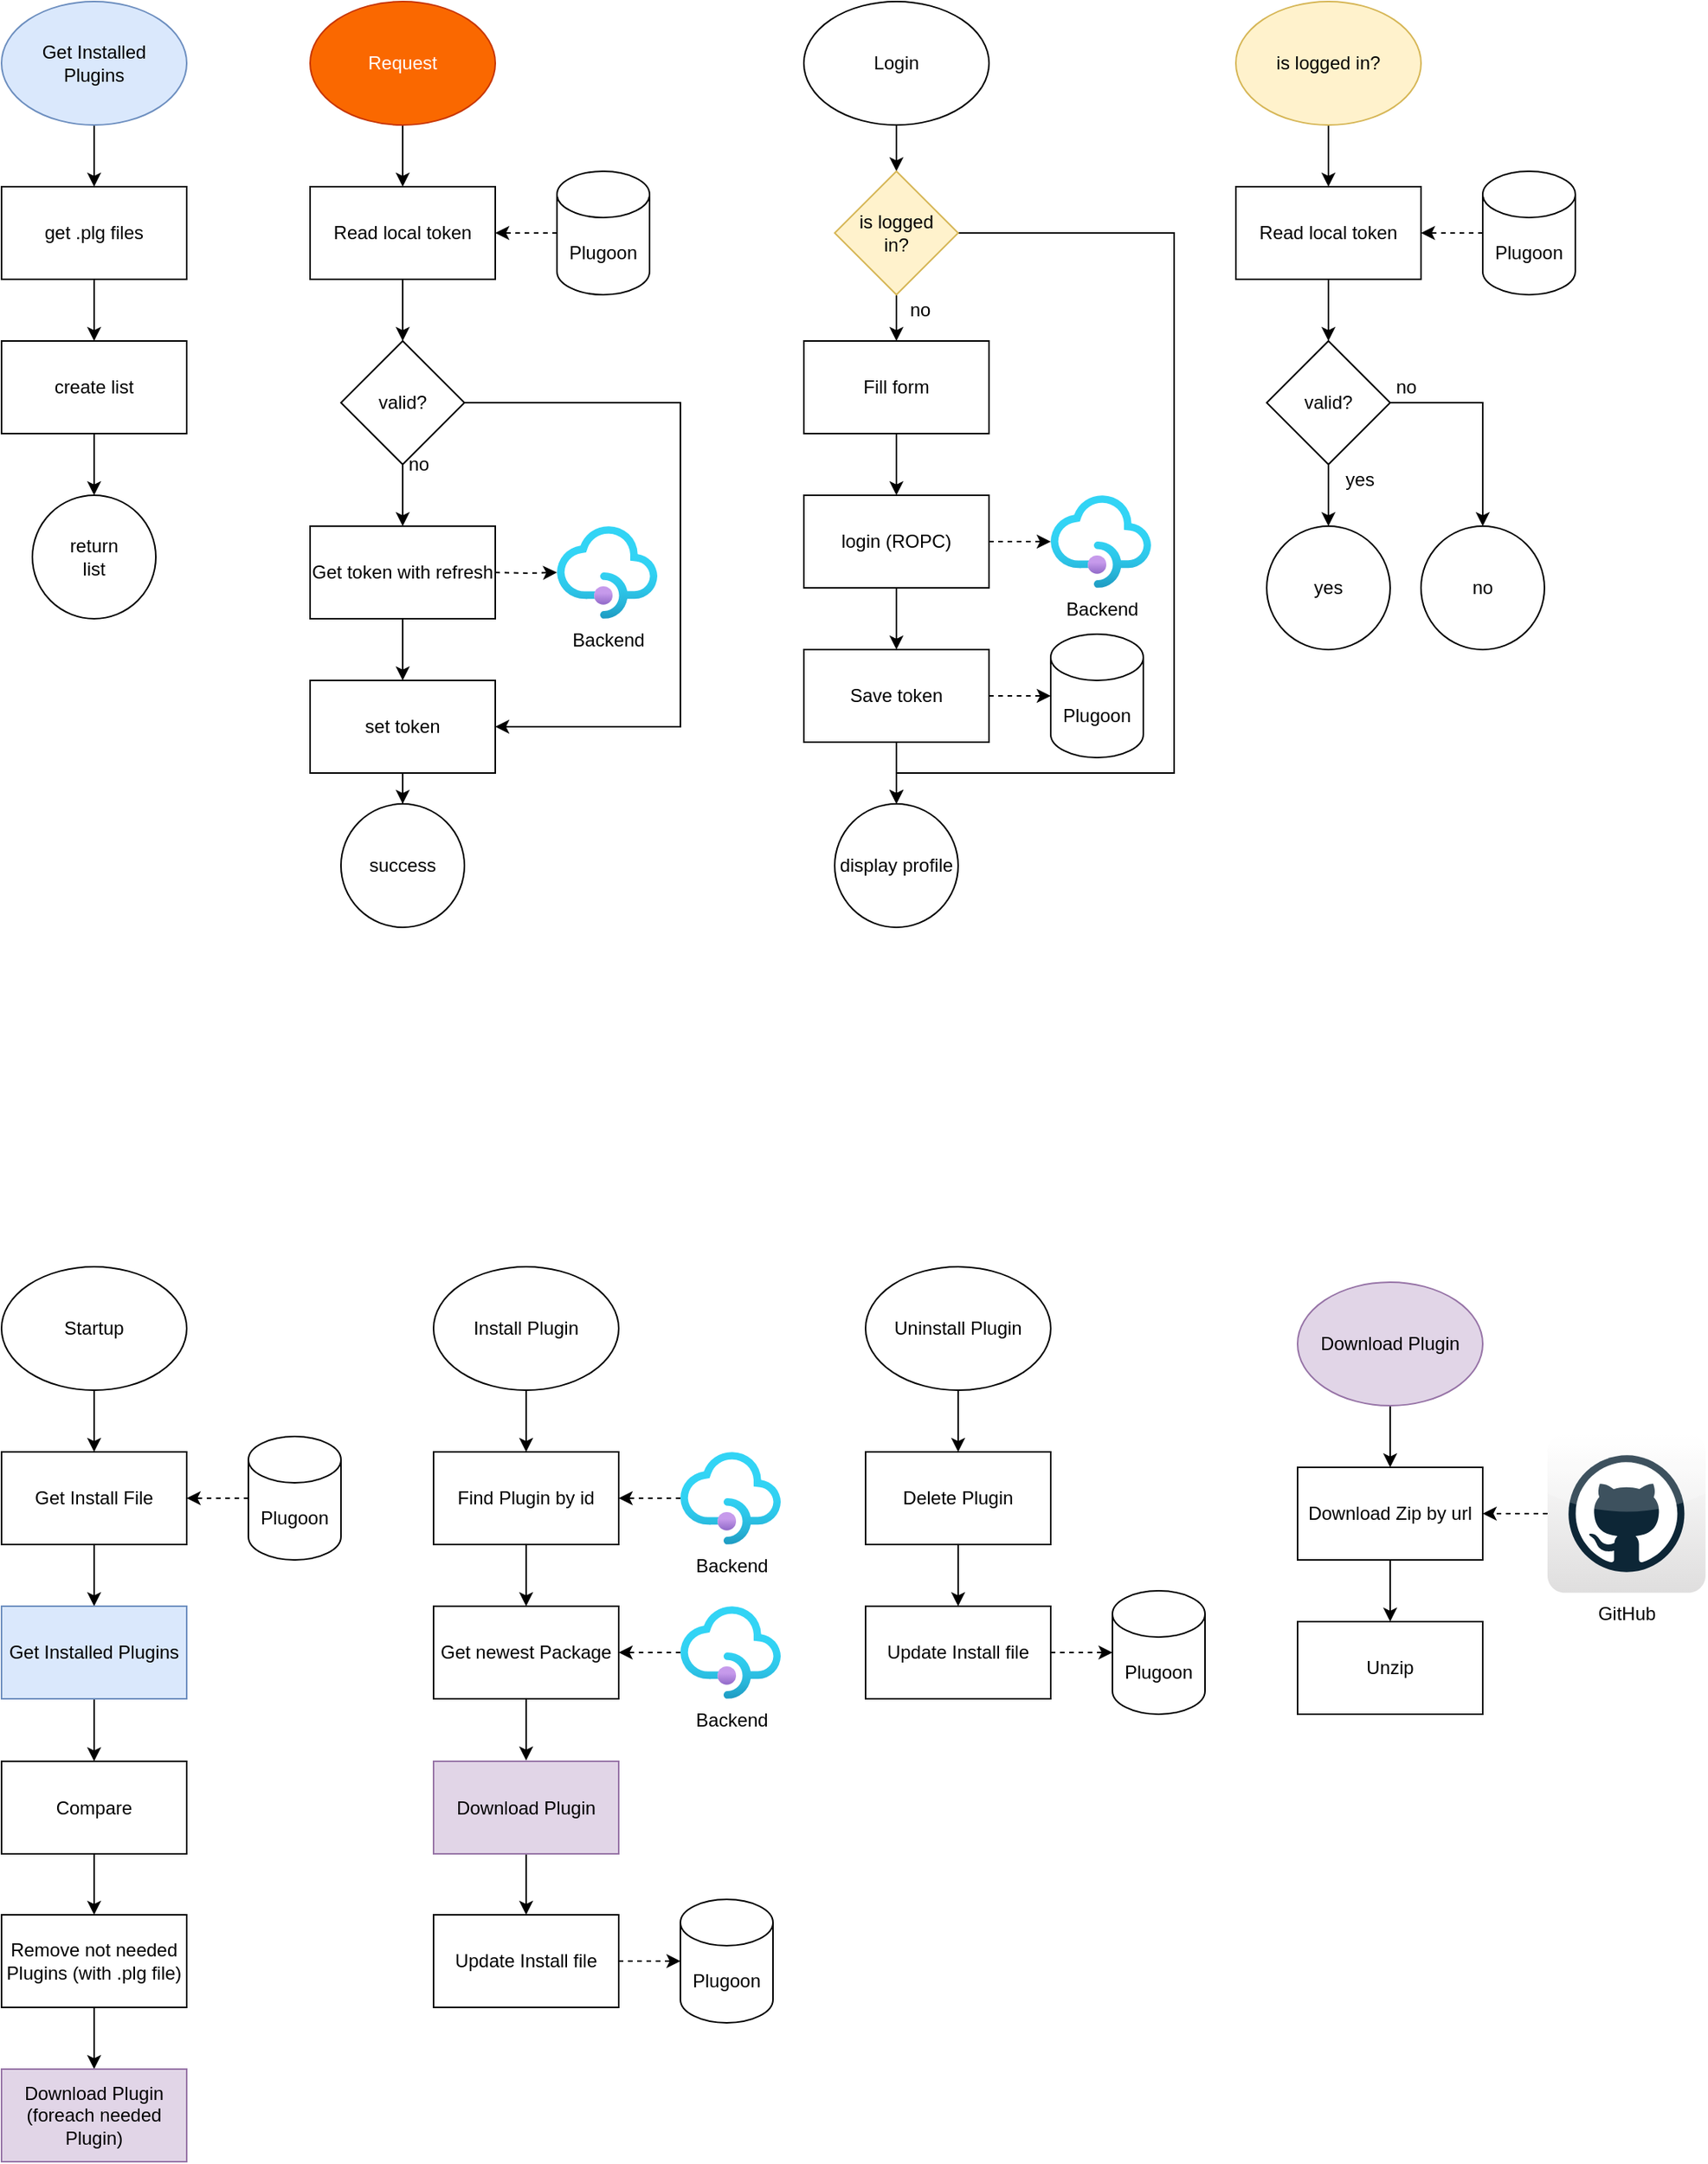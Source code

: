 <mxfile version="14.5.1" type="device" pages="4"><diagram id="XbICJb5mGI_aIMp6Qc0u" name="Basic"><mxGraphModel dx="2062" dy="1182" grid="1" gridSize="10" guides="1" tooltips="1" connect="1" arrows="1" fold="1" page="1" pageScale="1" pageWidth="1169" pageHeight="827" math="0" shadow="0"><root><mxCell id="0"/><mxCell id="1" parent="0"/><mxCell id="F7uNsW7WPCcN52hQ-uG7-3" style="edgeStyle=orthogonalEdgeStyle;rounded=0;orthogonalLoop=1;jettySize=auto;html=1;entryX=0.5;entryY=0;entryDx=0;entryDy=0;" parent="1" source="F7uNsW7WPCcN52hQ-uG7-1" target="F7uNsW7WPCcN52hQ-uG7-2" edge="1"><mxGeometry relative="1" as="geometry"/></mxCell><mxCell id="F7uNsW7WPCcN52hQ-uG7-1" value="Get Installed &lt;br&gt;Plugins" style="ellipse;whiteSpace=wrap;html=1;fillColor=#dae8fc;strokeColor=#6c8ebf;" parent="1" vertex="1"><mxGeometry x="40" y="40" width="120" height="80" as="geometry"/></mxCell><mxCell id="F7uNsW7WPCcN52hQ-uG7-5" style="edgeStyle=orthogonalEdgeStyle;rounded=0;orthogonalLoop=1;jettySize=auto;html=1;" parent="1" source="F7uNsW7WPCcN52hQ-uG7-2" target="F7uNsW7WPCcN52hQ-uG7-4" edge="1"><mxGeometry relative="1" as="geometry"/></mxCell><mxCell id="F7uNsW7WPCcN52hQ-uG7-2" value="get .plg files" style="rounded=0;whiteSpace=wrap;html=1;" parent="1" vertex="1"><mxGeometry x="40" y="160" width="120" height="60" as="geometry"/></mxCell><mxCell id="F7uNsW7WPCcN52hQ-uG7-7" style="edgeStyle=orthogonalEdgeStyle;rounded=0;orthogonalLoop=1;jettySize=auto;html=1;" parent="1" source="F7uNsW7WPCcN52hQ-uG7-4" target="F7uNsW7WPCcN52hQ-uG7-6" edge="1"><mxGeometry relative="1" as="geometry"/></mxCell><mxCell id="F7uNsW7WPCcN52hQ-uG7-4" value="create list" style="rounded=0;whiteSpace=wrap;html=1;" parent="1" vertex="1"><mxGeometry x="40" y="260" width="120" height="60" as="geometry"/></mxCell><mxCell id="F7uNsW7WPCcN52hQ-uG7-6" value="return&lt;br&gt;list" style="ellipse;whiteSpace=wrap;html=1;aspect=fixed;" parent="1" vertex="1"><mxGeometry x="60" y="360" width="80" height="80" as="geometry"/></mxCell><mxCell id="0vWjV2e6bmbczsR2akhp-19" style="edgeStyle=orthogonalEdgeStyle;rounded=0;orthogonalLoop=1;jettySize=auto;html=1;entryX=0.5;entryY=0;entryDx=0;entryDy=0;" parent="1" source="0vWjV2e6bmbczsR2akhp-1" target="0vWjV2e6bmbczsR2akhp-18" edge="1"><mxGeometry relative="1" as="geometry"/></mxCell><mxCell id="0vWjV2e6bmbczsR2akhp-1" value="Login" style="ellipse;whiteSpace=wrap;html=1;" parent="1" vertex="1"><mxGeometry x="560" y="40" width="120" height="80" as="geometry"/></mxCell><mxCell id="0vWjV2e6bmbczsR2akhp-8" style="edgeStyle=orthogonalEdgeStyle;rounded=0;orthogonalLoop=1;jettySize=auto;html=1;entryX=0.5;entryY=0;entryDx=0;entryDy=0;" parent="1" source="0vWjV2e6bmbczsR2akhp-4" target="0vWjV2e6bmbczsR2akhp-5" edge="1"><mxGeometry relative="1" as="geometry"/></mxCell><mxCell id="0vWjV2e6bmbczsR2akhp-4" value="is logged in?" style="ellipse;whiteSpace=wrap;html=1;fillColor=#fff2cc;strokeColor=#d6b656;" parent="1" vertex="1"><mxGeometry x="840" y="40" width="120" height="80" as="geometry"/></mxCell><mxCell id="0vWjV2e6bmbczsR2akhp-10" style="edgeStyle=orthogonalEdgeStyle;rounded=0;orthogonalLoop=1;jettySize=auto;html=1;" parent="1" source="0vWjV2e6bmbczsR2akhp-5" target="0vWjV2e6bmbczsR2akhp-9" edge="1"><mxGeometry relative="1" as="geometry"/></mxCell><mxCell id="0vWjV2e6bmbczsR2akhp-5" value="Read local token" style="rounded=0;whiteSpace=wrap;html=1;" parent="1" vertex="1"><mxGeometry x="840" y="160" width="120" height="60" as="geometry"/></mxCell><mxCell id="0vWjV2e6bmbczsR2akhp-7" style="edgeStyle=orthogonalEdgeStyle;rounded=0;orthogonalLoop=1;jettySize=auto;html=1;dashed=1;" parent="1" source="0vWjV2e6bmbczsR2akhp-6" target="0vWjV2e6bmbczsR2akhp-5" edge="1"><mxGeometry relative="1" as="geometry"/></mxCell><mxCell id="0vWjV2e6bmbczsR2akhp-6" value="Plugoon" style="shape=cylinder3;whiteSpace=wrap;html=1;boundedLbl=1;backgroundOutline=1;size=15;" parent="1" vertex="1"><mxGeometry x="1000" y="150" width="60" height="80" as="geometry"/></mxCell><mxCell id="0vWjV2e6bmbczsR2akhp-12" style="edgeStyle=orthogonalEdgeStyle;rounded=0;orthogonalLoop=1;jettySize=auto;html=1;" parent="1" source="0vWjV2e6bmbczsR2akhp-9" target="0vWjV2e6bmbczsR2akhp-11" edge="1"><mxGeometry relative="1" as="geometry"/></mxCell><mxCell id="0vWjV2e6bmbczsR2akhp-14" style="edgeStyle=orthogonalEdgeStyle;rounded=0;orthogonalLoop=1;jettySize=auto;html=1;" parent="1" source="0vWjV2e6bmbczsR2akhp-9" target="0vWjV2e6bmbczsR2akhp-13" edge="1"><mxGeometry relative="1" as="geometry"/></mxCell><mxCell id="0vWjV2e6bmbczsR2akhp-11" value="yes" style="ellipse;whiteSpace=wrap;html=1;aspect=fixed;" parent="1" vertex="1"><mxGeometry x="860" y="380" width="80" height="80" as="geometry"/></mxCell><mxCell id="0vWjV2e6bmbczsR2akhp-13" value="no" style="ellipse;whiteSpace=wrap;html=1;aspect=fixed;" parent="1" vertex="1"><mxGeometry x="960" y="380" width="80" height="80" as="geometry"/></mxCell><mxCell id="0vWjV2e6bmbczsR2akhp-17" value="" style="group" parent="1" vertex="1" connectable="0"><mxGeometry x="860" y="260" width="105" height="100" as="geometry"/></mxCell><mxCell id="0vWjV2e6bmbczsR2akhp-9" value="valid?" style="rhombus;whiteSpace=wrap;html=1;" parent="0vWjV2e6bmbczsR2akhp-17" vertex="1"><mxGeometry width="80" height="80" as="geometry"/></mxCell><mxCell id="0vWjV2e6bmbczsR2akhp-15" value="no" style="text;html=1;align=center;verticalAlign=middle;resizable=0;points=[];autosize=1;" parent="0vWjV2e6bmbczsR2akhp-17" vertex="1"><mxGeometry x="75" y="20" width="30" height="20" as="geometry"/></mxCell><mxCell id="0vWjV2e6bmbczsR2akhp-16" value="yes" style="text;html=1;align=center;verticalAlign=middle;resizable=0;points=[];autosize=1;" parent="0vWjV2e6bmbczsR2akhp-17" vertex="1"><mxGeometry x="45" y="80" width="30" height="20" as="geometry"/></mxCell><mxCell id="0vWjV2e6bmbczsR2akhp-21" style="edgeStyle=orthogonalEdgeStyle;rounded=0;orthogonalLoop=1;jettySize=auto;html=1;entryX=0.5;entryY=0;entryDx=0;entryDy=0;" parent="1" source="0vWjV2e6bmbczsR2akhp-18" target="0vWjV2e6bmbczsR2akhp-20" edge="1"><mxGeometry relative="1" as="geometry"/></mxCell><mxCell id="DIG0UYnje385Y0tUaG2Q-12" style="edgeStyle=orthogonalEdgeStyle;rounded=0;orthogonalLoop=1;jettySize=auto;html=1;entryX=0.5;entryY=0;entryDx=0;entryDy=0;" parent="1" source="0vWjV2e6bmbczsR2akhp-18" target="DIG0UYnje385Y0tUaG2Q-9" edge="1"><mxGeometry relative="1" as="geometry"><Array as="points"><mxPoint x="800" y="190"/><mxPoint x="800" y="540"/><mxPoint x="620" y="540"/></Array></mxGeometry></mxCell><mxCell id="0vWjV2e6bmbczsR2akhp-18" value="is logged&lt;br&gt;in?" style="rhombus;whiteSpace=wrap;html=1;fillColor=#fff2cc;strokeColor=#d6b656;" parent="1" vertex="1"><mxGeometry x="580" y="150" width="80" height="80" as="geometry"/></mxCell><mxCell id="DIG0UYnje385Y0tUaG2Q-3" style="edgeStyle=orthogonalEdgeStyle;rounded=0;orthogonalLoop=1;jettySize=auto;html=1;entryX=0.5;entryY=0;entryDx=0;entryDy=0;" parent="1" source="0vWjV2e6bmbczsR2akhp-20" target="0vWjV2e6bmbczsR2akhp-22" edge="1"><mxGeometry relative="1" as="geometry"/></mxCell><mxCell id="0vWjV2e6bmbczsR2akhp-20" value="Fill form" style="rounded=0;whiteSpace=wrap;html=1;" parent="1" vertex="1"><mxGeometry x="560" y="260" width="120" height="60" as="geometry"/></mxCell><mxCell id="DIG0UYnje385Y0tUaG2Q-2" style="edgeStyle=orthogonalEdgeStyle;rounded=0;orthogonalLoop=1;jettySize=auto;html=1;dashed=1;" parent="1" source="0vWjV2e6bmbczsR2akhp-22" target="DIG0UYnje385Y0tUaG2Q-1" edge="1"><mxGeometry relative="1" as="geometry"/></mxCell><mxCell id="DIG0UYnje385Y0tUaG2Q-5" style="edgeStyle=orthogonalEdgeStyle;rounded=0;orthogonalLoop=1;jettySize=auto;html=1;entryX=0.5;entryY=0;entryDx=0;entryDy=0;" parent="1" source="0vWjV2e6bmbczsR2akhp-22" target="DIG0UYnje385Y0tUaG2Q-4" edge="1"><mxGeometry relative="1" as="geometry"/></mxCell><mxCell id="0vWjV2e6bmbczsR2akhp-22" value="login (ROPC)" style="rounded=0;whiteSpace=wrap;html=1;" parent="1" vertex="1"><mxGeometry x="560" y="360" width="120" height="60" as="geometry"/></mxCell><mxCell id="DIG0UYnje385Y0tUaG2Q-1" value="Backend" style="aspect=fixed;html=1;points=[];align=center;image;fontSize=12;image=img/lib/azure2/app_services/API_Management_Services.svg;" parent="1" vertex="1"><mxGeometry x="720" y="360" width="65" height="60" as="geometry"/></mxCell><mxCell id="DIG0UYnje385Y0tUaG2Q-8" style="edgeStyle=orthogonalEdgeStyle;rounded=0;orthogonalLoop=1;jettySize=auto;html=1;dashed=1;" parent="1" source="DIG0UYnje385Y0tUaG2Q-4" target="DIG0UYnje385Y0tUaG2Q-7" edge="1"><mxGeometry relative="1" as="geometry"/></mxCell><mxCell id="DIG0UYnje385Y0tUaG2Q-10" style="edgeStyle=orthogonalEdgeStyle;rounded=0;orthogonalLoop=1;jettySize=auto;html=1;" parent="1" source="DIG0UYnje385Y0tUaG2Q-4" target="DIG0UYnje385Y0tUaG2Q-9" edge="1"><mxGeometry relative="1" as="geometry"/></mxCell><mxCell id="DIG0UYnje385Y0tUaG2Q-4" value="Save token" style="rounded=0;whiteSpace=wrap;html=1;" parent="1" vertex="1"><mxGeometry x="560" y="460" width="120" height="60" as="geometry"/></mxCell><mxCell id="DIG0UYnje385Y0tUaG2Q-7" value="Plugoon" style="shape=cylinder3;whiteSpace=wrap;html=1;boundedLbl=1;backgroundOutline=1;size=15;" parent="1" vertex="1"><mxGeometry x="720" y="450" width="60" height="80" as="geometry"/></mxCell><mxCell id="DIG0UYnje385Y0tUaG2Q-9" value="display profile" style="ellipse;whiteSpace=wrap;html=1;aspect=fixed;" parent="1" vertex="1"><mxGeometry x="580" y="560" width="80" height="80" as="geometry"/></mxCell><mxCell id="DIG0UYnje385Y0tUaG2Q-11" value="no" style="text;html=1;align=center;verticalAlign=middle;resizable=0;points=[];autosize=1;" parent="1" vertex="1"><mxGeometry x="620" y="230" width="30" height="20" as="geometry"/></mxCell><mxCell id="DIG0UYnje385Y0tUaG2Q-15" style="edgeStyle=orthogonalEdgeStyle;rounded=0;orthogonalLoop=1;jettySize=auto;html=1;entryX=0.5;entryY=0;entryDx=0;entryDy=0;" parent="1" source="DIG0UYnje385Y0tUaG2Q-13" edge="1"><mxGeometry relative="1" as="geometry"><mxPoint x="300" y="160" as="targetPoint"/></mxGeometry></mxCell><mxCell id="DIG0UYnje385Y0tUaG2Q-13" value="Request" style="ellipse;whiteSpace=wrap;html=1;fillColor=#fa6800;strokeColor=#C73500;fontColor=#ffffff;" parent="1" vertex="1"><mxGeometry x="240" y="40" width="120" height="80" as="geometry"/></mxCell><mxCell id="DIG0UYnje385Y0tUaG2Q-16" style="edgeStyle=orthogonalEdgeStyle;rounded=0;orthogonalLoop=1;jettySize=auto;html=1;" parent="1" source="DIG0UYnje385Y0tUaG2Q-17" edge="1"><mxGeometry relative="1" as="geometry"><mxPoint x="300" y="260" as="targetPoint"/></mxGeometry></mxCell><mxCell id="DIG0UYnje385Y0tUaG2Q-17" value="Read local token" style="rounded=0;whiteSpace=wrap;html=1;" parent="1" vertex="1"><mxGeometry x="240" y="160" width="120" height="60" as="geometry"/></mxCell><mxCell id="DIG0UYnje385Y0tUaG2Q-18" style="edgeStyle=orthogonalEdgeStyle;rounded=0;orthogonalLoop=1;jettySize=auto;html=1;dashed=1;" parent="1" source="DIG0UYnje385Y0tUaG2Q-19" target="DIG0UYnje385Y0tUaG2Q-17" edge="1"><mxGeometry relative="1" as="geometry"/></mxCell><mxCell id="DIG0UYnje385Y0tUaG2Q-19" value="Plugoon" style="shape=cylinder3;whiteSpace=wrap;html=1;boundedLbl=1;backgroundOutline=1;size=15;" parent="1" vertex="1"><mxGeometry x="400" y="150" width="60" height="80" as="geometry"/></mxCell><mxCell id="DIG0UYnje385Y0tUaG2Q-22" style="edgeStyle=orthogonalEdgeStyle;rounded=0;orthogonalLoop=1;jettySize=auto;html=1;entryX=0.5;entryY=0;entryDx=0;entryDy=0;" parent="1" source="DIG0UYnje385Y0tUaG2Q-20" target="DIG0UYnje385Y0tUaG2Q-21" edge="1"><mxGeometry relative="1" as="geometry"/></mxCell><mxCell id="DIG0UYnje385Y0tUaG2Q-28" style="edgeStyle=orthogonalEdgeStyle;rounded=0;orthogonalLoop=1;jettySize=auto;html=1;entryX=1;entryY=0.5;entryDx=0;entryDy=0;" parent="1" source="DIG0UYnje385Y0tUaG2Q-20" target="DIG0UYnje385Y0tUaG2Q-26" edge="1"><mxGeometry relative="1" as="geometry"><Array as="points"><mxPoint x="480" y="300"/><mxPoint x="480" y="510"/></Array></mxGeometry></mxCell><mxCell id="DIG0UYnje385Y0tUaG2Q-20" value="valid?" style="rhombus;whiteSpace=wrap;html=1;" parent="1" vertex="1"><mxGeometry x="260" y="260" width="80" height="80" as="geometry"/></mxCell><mxCell id="DIG0UYnje385Y0tUaG2Q-27" style="edgeStyle=orthogonalEdgeStyle;rounded=0;orthogonalLoop=1;jettySize=auto;html=1;" parent="1" source="DIG0UYnje385Y0tUaG2Q-21" target="DIG0UYnje385Y0tUaG2Q-26" edge="1"><mxGeometry relative="1" as="geometry"/></mxCell><mxCell id="DIG0UYnje385Y0tUaG2Q-21" value="Get token with refresh" style="rounded=0;whiteSpace=wrap;html=1;" parent="1" vertex="1"><mxGeometry x="240" y="380" width="120" height="60" as="geometry"/></mxCell><mxCell id="DIG0UYnje385Y0tUaG2Q-23" value="no" style="text;html=1;align=center;verticalAlign=middle;resizable=0;points=[];autosize=1;" parent="1" vertex="1"><mxGeometry x="295" y="330" width="30" height="20" as="geometry"/></mxCell><mxCell id="DIG0UYnje385Y0tUaG2Q-24" style="edgeStyle=orthogonalEdgeStyle;rounded=0;orthogonalLoop=1;jettySize=auto;html=1;dashed=1;" parent="1" target="DIG0UYnje385Y0tUaG2Q-25" edge="1"><mxGeometry relative="1" as="geometry"><mxPoint x="360" y="410" as="sourcePoint"/></mxGeometry></mxCell><mxCell id="DIG0UYnje385Y0tUaG2Q-25" value="Backend" style="aspect=fixed;html=1;points=[];align=center;image;fontSize=12;image=img/lib/azure2/app_services/API_Management_Services.svg;" parent="1" vertex="1"><mxGeometry x="400" y="380" width="65" height="60" as="geometry"/></mxCell><mxCell id="DIG0UYnje385Y0tUaG2Q-30" style="edgeStyle=orthogonalEdgeStyle;rounded=0;orthogonalLoop=1;jettySize=auto;html=1;entryX=0.5;entryY=0;entryDx=0;entryDy=0;" parent="1" source="DIG0UYnje385Y0tUaG2Q-26" target="DIG0UYnje385Y0tUaG2Q-29" edge="1"><mxGeometry relative="1" as="geometry"/></mxCell><mxCell id="DIG0UYnje385Y0tUaG2Q-26" value="set token" style="rounded=0;whiteSpace=wrap;html=1;" parent="1" vertex="1"><mxGeometry x="240" y="480" width="120" height="60" as="geometry"/></mxCell><mxCell id="DIG0UYnje385Y0tUaG2Q-29" value="success" style="ellipse;whiteSpace=wrap;html=1;aspect=fixed;" parent="1" vertex="1"><mxGeometry x="260" y="560" width="80" height="80" as="geometry"/></mxCell><mxCell id="whvlwr0vv_7oLpYkVKLn-3" style="edgeStyle=orthogonalEdgeStyle;rounded=0;orthogonalLoop=1;jettySize=auto;html=1;" parent="1" source="whvlwr0vv_7oLpYkVKLn-1" target="whvlwr0vv_7oLpYkVKLn-2" edge="1"><mxGeometry relative="1" as="geometry"/></mxCell><mxCell id="whvlwr0vv_7oLpYkVKLn-1" value="Startup" style="ellipse;whiteSpace=wrap;html=1;" parent="1" vertex="1"><mxGeometry x="40" y="860" width="120" height="80" as="geometry"/></mxCell><mxCell id="whvlwr0vv_7oLpYkVKLn-7" style="edgeStyle=orthogonalEdgeStyle;rounded=0;orthogonalLoop=1;jettySize=auto;html=1;" parent="1" source="whvlwr0vv_7oLpYkVKLn-2" target="whvlwr0vv_7oLpYkVKLn-6" edge="1"><mxGeometry relative="1" as="geometry"/></mxCell><mxCell id="whvlwr0vv_7oLpYkVKLn-2" value="Get Install File" style="rounded=0;whiteSpace=wrap;html=1;" parent="1" vertex="1"><mxGeometry x="40" y="980" width="120" height="60" as="geometry"/></mxCell><mxCell id="whvlwr0vv_7oLpYkVKLn-4" style="edgeStyle=orthogonalEdgeStyle;rounded=0;orthogonalLoop=1;jettySize=auto;html=1;dashed=1;" parent="1" source="whvlwr0vv_7oLpYkVKLn-5" edge="1"><mxGeometry relative="1" as="geometry"><mxPoint x="160" y="1010" as="targetPoint"/></mxGeometry></mxCell><mxCell id="whvlwr0vv_7oLpYkVKLn-5" value="Plugoon" style="shape=cylinder3;whiteSpace=wrap;html=1;boundedLbl=1;backgroundOutline=1;size=15;" parent="1" vertex="1"><mxGeometry x="200" y="970" width="60" height="80" as="geometry"/></mxCell><mxCell id="whvlwr0vv_7oLpYkVKLn-9" style="edgeStyle=orthogonalEdgeStyle;rounded=0;orthogonalLoop=1;jettySize=auto;html=1;" parent="1" source="whvlwr0vv_7oLpYkVKLn-6" target="whvlwr0vv_7oLpYkVKLn-8" edge="1"><mxGeometry relative="1" as="geometry"/></mxCell><mxCell id="whvlwr0vv_7oLpYkVKLn-6" value="Get Installed Plugins" style="rounded=0;whiteSpace=wrap;html=1;fillColor=#dae8fc;strokeColor=#6c8ebf;" parent="1" vertex="1"><mxGeometry x="40" y="1080" width="120" height="60" as="geometry"/></mxCell><mxCell id="whvlwr0vv_7oLpYkVKLn-11" style="edgeStyle=orthogonalEdgeStyle;rounded=0;orthogonalLoop=1;jettySize=auto;html=1;entryX=0.5;entryY=0;entryDx=0;entryDy=0;" parent="1" source="whvlwr0vv_7oLpYkVKLn-8" target="whvlwr0vv_7oLpYkVKLn-10" edge="1"><mxGeometry relative="1" as="geometry"/></mxCell><mxCell id="whvlwr0vv_7oLpYkVKLn-8" value="Compare" style="rounded=0;whiteSpace=wrap;html=1;" parent="1" vertex="1"><mxGeometry x="40" y="1180.5" width="120" height="60" as="geometry"/></mxCell><mxCell id="whvlwr0vv_7oLpYkVKLn-13" style="edgeStyle=orthogonalEdgeStyle;rounded=0;orthogonalLoop=1;jettySize=auto;html=1;entryX=0.5;entryY=0;entryDx=0;entryDy=0;" parent="1" source="whvlwr0vv_7oLpYkVKLn-10" target="whvlwr0vv_7oLpYkVKLn-12" edge="1"><mxGeometry relative="1" as="geometry"/></mxCell><mxCell id="whvlwr0vv_7oLpYkVKLn-10" value="Remove not needed Plugins (with .plg file)" style="rounded=0;whiteSpace=wrap;html=1;" parent="1" vertex="1"><mxGeometry x="40" y="1280" width="120" height="60" as="geometry"/></mxCell><mxCell id="whvlwr0vv_7oLpYkVKLn-12" value="Download Plugin&lt;br&gt;(foreach needed Plugin)" style="rounded=0;whiteSpace=wrap;html=1;fillColor=#e1d5e7;strokeColor=#9673a6;" parent="1" vertex="1"><mxGeometry x="40" y="1380" width="120" height="60" as="geometry"/></mxCell><mxCell id="whvlwr0vv_7oLpYkVKLn-17" style="edgeStyle=orthogonalEdgeStyle;rounded=0;orthogonalLoop=1;jettySize=auto;html=1;" parent="1" source="whvlwr0vv_7oLpYkVKLn-14" target="whvlwr0vv_7oLpYkVKLn-16" edge="1"><mxGeometry relative="1" as="geometry"/></mxCell><mxCell id="whvlwr0vv_7oLpYkVKLn-14" value="Download Plugin" style="ellipse;whiteSpace=wrap;html=1;fillColor=#e1d5e7;strokeColor=#9673a6;" parent="1" vertex="1"><mxGeometry x="880" y="870" width="120" height="80" as="geometry"/></mxCell><mxCell id="whvlwr0vv_7oLpYkVKLn-19" style="edgeStyle=orthogonalEdgeStyle;rounded=0;orthogonalLoop=1;jettySize=auto;html=1;entryX=1;entryY=0.5;entryDx=0;entryDy=0;dashed=1;" parent="1" source="whvlwr0vv_7oLpYkVKLn-15" target="whvlwr0vv_7oLpYkVKLn-16" edge="1"><mxGeometry relative="1" as="geometry"/></mxCell><mxCell id="whvlwr0vv_7oLpYkVKLn-15" value="GitHub" style="dashed=0;outlineConnect=0;html=1;align=center;labelPosition=center;verticalLabelPosition=bottom;verticalAlign=top;shape=mxgraph.webicons.github;gradientColor=#DFDEDE" parent="1" vertex="1"><mxGeometry x="1042" y="968.8" width="102.4" height="102.4" as="geometry"/></mxCell><mxCell id="whvlwr0vv_7oLpYkVKLn-21" style="edgeStyle=orthogonalEdgeStyle;rounded=0;orthogonalLoop=1;jettySize=auto;html=1;" parent="1" source="whvlwr0vv_7oLpYkVKLn-16" target="whvlwr0vv_7oLpYkVKLn-20" edge="1"><mxGeometry relative="1" as="geometry"/></mxCell><mxCell id="whvlwr0vv_7oLpYkVKLn-16" value="Download Zip by url" style="rounded=0;whiteSpace=wrap;html=1;" parent="1" vertex="1"><mxGeometry x="880" y="990" width="120" height="60" as="geometry"/></mxCell><mxCell id="whvlwr0vv_7oLpYkVKLn-20" value="Unzip" style="rounded=0;whiteSpace=wrap;html=1;" parent="1" vertex="1"><mxGeometry x="880" y="1090" width="120" height="60" as="geometry"/></mxCell><mxCell id="whvlwr0vv_7oLpYkVKLn-26" style="edgeStyle=orthogonalEdgeStyle;rounded=0;orthogonalLoop=1;jettySize=auto;html=1;" parent="1" source="whvlwr0vv_7oLpYkVKLn-22" target="whvlwr0vv_7oLpYkVKLn-23" edge="1"><mxGeometry relative="1" as="geometry"/></mxCell><mxCell id="whvlwr0vv_7oLpYkVKLn-22" value="Install Plugin" style="ellipse;whiteSpace=wrap;html=1;" parent="1" vertex="1"><mxGeometry x="320" y="860" width="120" height="80" as="geometry"/></mxCell><mxCell id="whvlwr0vv_7oLpYkVKLn-29" style="edgeStyle=orthogonalEdgeStyle;rounded=0;orthogonalLoop=1;jettySize=auto;html=1;" parent="1" source="whvlwr0vv_7oLpYkVKLn-23" target="whvlwr0vv_7oLpYkVKLn-28" edge="1"><mxGeometry relative="1" as="geometry"/></mxCell><mxCell id="whvlwr0vv_7oLpYkVKLn-23" value="Find Plugin by id" style="rounded=0;whiteSpace=wrap;html=1;" parent="1" vertex="1"><mxGeometry x="320" y="980" width="120" height="60" as="geometry"/></mxCell><mxCell id="whvlwr0vv_7oLpYkVKLn-27" style="edgeStyle=orthogonalEdgeStyle;rounded=0;orthogonalLoop=1;jettySize=auto;html=1;dashed=1;" parent="1" source="whvlwr0vv_7oLpYkVKLn-25" target="whvlwr0vv_7oLpYkVKLn-23" edge="1"><mxGeometry relative="1" as="geometry"/></mxCell><mxCell id="whvlwr0vv_7oLpYkVKLn-25" value="Backend" style="aspect=fixed;html=1;points=[];align=center;image;fontSize=12;image=img/lib/azure2/app_services/API_Management_Services.svg;" parent="1" vertex="1"><mxGeometry x="480" y="980" width="65" height="60" as="geometry"/></mxCell><mxCell id="whvlwr0vv_7oLpYkVKLn-33" style="edgeStyle=orthogonalEdgeStyle;rounded=0;orthogonalLoop=1;jettySize=auto;html=1;" parent="1" source="whvlwr0vv_7oLpYkVKLn-28" edge="1"><mxGeometry relative="1" as="geometry"><mxPoint x="380" y="1180" as="targetPoint"/></mxGeometry></mxCell><mxCell id="whvlwr0vv_7oLpYkVKLn-28" value="Get newest Package" style="rounded=0;whiteSpace=wrap;html=1;" parent="1" vertex="1"><mxGeometry x="320" y="1080" width="120" height="60" as="geometry"/></mxCell><mxCell id="whvlwr0vv_7oLpYkVKLn-30" style="edgeStyle=orthogonalEdgeStyle;rounded=0;orthogonalLoop=1;jettySize=auto;html=1;dashed=1;" parent="1" source="whvlwr0vv_7oLpYkVKLn-31" edge="1"><mxGeometry relative="1" as="geometry"><mxPoint x="440" y="1110" as="targetPoint"/></mxGeometry></mxCell><mxCell id="whvlwr0vv_7oLpYkVKLn-31" value="Backend" style="aspect=fixed;html=1;points=[];align=center;image;fontSize=12;image=img/lib/azure2/app_services/API_Management_Services.svg;" parent="1" vertex="1"><mxGeometry x="480" y="1080" width="65" height="60" as="geometry"/></mxCell><mxCell id="whvlwr0vv_7oLpYkVKLn-37" style="edgeStyle=orthogonalEdgeStyle;rounded=0;orthogonalLoop=1;jettySize=auto;html=1;" parent="1" source="whvlwr0vv_7oLpYkVKLn-32" target="whvlwr0vv_7oLpYkVKLn-34" edge="1"><mxGeometry relative="1" as="geometry"/></mxCell><mxCell id="whvlwr0vv_7oLpYkVKLn-32" value="Download Plugin" style="rounded=0;whiteSpace=wrap;html=1;fillColor=#e1d5e7;strokeColor=#9673a6;" parent="1" vertex="1"><mxGeometry x="320" y="1180.5" width="120" height="60" as="geometry"/></mxCell><mxCell id="whvlwr0vv_7oLpYkVKLn-38" style="edgeStyle=orthogonalEdgeStyle;rounded=0;orthogonalLoop=1;jettySize=auto;html=1;dashed=1;" parent="1" source="whvlwr0vv_7oLpYkVKLn-34" target="whvlwr0vv_7oLpYkVKLn-36" edge="1"><mxGeometry relative="1" as="geometry"/></mxCell><mxCell id="whvlwr0vv_7oLpYkVKLn-34" value="Update Install file" style="rounded=0;whiteSpace=wrap;html=1;" parent="1" vertex="1"><mxGeometry x="320" y="1280" width="120" height="60" as="geometry"/></mxCell><mxCell id="whvlwr0vv_7oLpYkVKLn-36" value="Plugoon" style="shape=cylinder3;whiteSpace=wrap;html=1;boundedLbl=1;backgroundOutline=1;size=15;" parent="1" vertex="1"><mxGeometry x="480" y="1270" width="60" height="80" as="geometry"/></mxCell><mxCell id="whvlwr0vv_7oLpYkVKLn-45" style="edgeStyle=orthogonalEdgeStyle;rounded=0;orthogonalLoop=1;jettySize=auto;html=1;entryX=0.5;entryY=0;entryDx=0;entryDy=0;" parent="1" source="whvlwr0vv_7oLpYkVKLn-40" target="whvlwr0vv_7oLpYkVKLn-44" edge="1"><mxGeometry relative="1" as="geometry"/></mxCell><mxCell id="whvlwr0vv_7oLpYkVKLn-40" value="Uninstall Plugin" style="ellipse;whiteSpace=wrap;html=1;" parent="1" vertex="1"><mxGeometry x="600" y="860" width="120" height="80" as="geometry"/></mxCell><mxCell id="whvlwr0vv_7oLpYkVKLn-41" style="edgeStyle=orthogonalEdgeStyle;rounded=0;orthogonalLoop=1;jettySize=auto;html=1;dashed=1;" parent="1" source="whvlwr0vv_7oLpYkVKLn-42" target="whvlwr0vv_7oLpYkVKLn-43" edge="1"><mxGeometry relative="1" as="geometry"/></mxCell><mxCell id="whvlwr0vv_7oLpYkVKLn-42" value="Update Install file" style="rounded=0;whiteSpace=wrap;html=1;" parent="1" vertex="1"><mxGeometry x="600" y="1080" width="120" height="60" as="geometry"/></mxCell><mxCell id="whvlwr0vv_7oLpYkVKLn-43" value="Plugoon" style="shape=cylinder3;whiteSpace=wrap;html=1;boundedLbl=1;backgroundOutline=1;size=15;" parent="1" vertex="1"><mxGeometry x="760" y="1070" width="60" height="80" as="geometry"/></mxCell><mxCell id="whvlwr0vv_7oLpYkVKLn-46" style="edgeStyle=orthogonalEdgeStyle;rounded=0;orthogonalLoop=1;jettySize=auto;html=1;" parent="1" source="whvlwr0vv_7oLpYkVKLn-44" target="whvlwr0vv_7oLpYkVKLn-42" edge="1"><mxGeometry relative="1" as="geometry"/></mxCell><mxCell id="whvlwr0vv_7oLpYkVKLn-44" value="Delete Plugin" style="rounded=0;whiteSpace=wrap;html=1;" parent="1" vertex="1"><mxGeometry x="600" y="980" width="120" height="60" as="geometry"/></mxCell></root></mxGraphModel></diagram><diagram id="rnv_lUisl8evqsKREcEO" name="Repo"><mxGraphModel dx="1718" dy="985" grid="1" gridSize="10" guides="1" tooltips="1" connect="1" arrows="1" fold="1" page="1" pageScale="1" pageWidth="1169" pageHeight="827" math="0" shadow="0"><root><mxCell id="cgj6OzoZ10f9nsHYam6h-0"/><mxCell id="cgj6OzoZ10f9nsHYam6h-1" parent="cgj6OzoZ10f9nsHYam6h-0"/><mxCell id="85PytrTGNdhlNP6q-0l9-5" style="edgeStyle=orthogonalEdgeStyle;rounded=0;orthogonalLoop=1;jettySize=auto;html=1;" edge="1" parent="cgj6OzoZ10f9nsHYam6h-1" source="85PytrTGNdhlNP6q-0l9-0" target="85PytrTGNdhlNP6q-0l9-1"><mxGeometry relative="1" as="geometry"/></mxCell><mxCell id="85PytrTGNdhlNP6q-0l9-0" value="Load Repos" style="ellipse;whiteSpace=wrap;html=1;" vertex="1" parent="cgj6OzoZ10f9nsHYam6h-1"><mxGeometry x="50" y="40" width="120" height="80" as="geometry"/></mxCell><mxCell id="85PytrTGNdhlNP6q-0l9-11" style="edgeStyle=orthogonalEdgeStyle;rounded=0;orthogonalLoop=1;jettySize=auto;html=1;entryX=0.5;entryY=0;entryDx=0;entryDy=0;" edge="1" parent="cgj6OzoZ10f9nsHYam6h-1" source="85PytrTGNdhlNP6q-0l9-1" target="85PytrTGNdhlNP6q-0l9-7"><mxGeometry relative="1" as="geometry"/></mxCell><mxCell id="85PytrTGNdhlNP6q-0l9-1" value="Get Repos" style="rounded=0;whiteSpace=wrap;html=1;fillColor=#fa6800;strokeColor=#C73500;fontColor=#ffffff;" vertex="1" parent="cgj6OzoZ10f9nsHYam6h-1"><mxGeometry x="50" y="160" width="120" height="60" as="geometry"/></mxCell><mxCell id="85PytrTGNdhlNP6q-0l9-6" style="edgeStyle=orthogonalEdgeStyle;rounded=0;orthogonalLoop=1;jettySize=auto;html=1;dashed=1;" edge="1" parent="cgj6OzoZ10f9nsHYam6h-1" source="85PytrTGNdhlNP6q-0l9-4" target="85PytrTGNdhlNP6q-0l9-1"><mxGeometry relative="1" as="geometry"/></mxCell><mxCell id="85PytrTGNdhlNP6q-0l9-4" value="Backend" style="aspect=fixed;html=1;points=[];align=center;image;fontSize=12;image=img/lib/azure2/app_services/API_Management_Services.svg;" vertex="1" parent="cgj6OzoZ10f9nsHYam6h-1"><mxGeometry x="220" y="160" width="65" height="60" as="geometry"/></mxCell><mxCell id="85PytrTGNdhlNP6q-0l9-12" style="edgeStyle=orthogonalEdgeStyle;rounded=0;orthogonalLoop=1;jettySize=auto;html=1;" edge="1" parent="cgj6OzoZ10f9nsHYam6h-1" source="85PytrTGNdhlNP6q-0l9-7" target="85PytrTGNdhlNP6q-0l9-9"><mxGeometry relative="1" as="geometry"/></mxCell><mxCell id="85PytrTGNdhlNP6q-0l9-7" value="Reduce installed" style="rounded=0;whiteSpace=wrap;html=1;" vertex="1" parent="cgj6OzoZ10f9nsHYam6h-1"><mxGeometry x="50" y="260" width="120" height="60" as="geometry"/></mxCell><mxCell id="85PytrTGNdhlNP6q-0l9-9" value="render" style="ellipse;whiteSpace=wrap;html=1;aspect=fixed;" vertex="1" parent="cgj6OzoZ10f9nsHYam6h-1"><mxGeometry x="70" y="360" width="80" height="80" as="geometry"/></mxCell><mxCell id="85PytrTGNdhlNP6q-0l9-15" style="edgeStyle=orthogonalEdgeStyle;rounded=0;orthogonalLoop=1;jettySize=auto;html=1;entryX=0.5;entryY=0;entryDx=0;entryDy=0;" edge="1" parent="cgj6OzoZ10f9nsHYam6h-1" source="85PytrTGNdhlNP6q-0l9-13" target="85PytrTGNdhlNP6q-0l9-14"><mxGeometry relative="1" as="geometry"/></mxCell><mxCell id="85PytrTGNdhlNP6q-0l9-13" value="Add Repo" style="ellipse;whiteSpace=wrap;html=1;" vertex="1" parent="cgj6OzoZ10f9nsHYam6h-1"><mxGeometry x="320" y="40" width="120" height="80" as="geometry"/></mxCell><mxCell id="uZtlm_k2GvXYBmyXmiTn-1" style="edgeStyle=orthogonalEdgeStyle;rounded=0;orthogonalLoop=1;jettySize=auto;html=1;" edge="1" parent="cgj6OzoZ10f9nsHYam6h-1" source="85PytrTGNdhlNP6q-0l9-14" target="uZtlm_k2GvXYBmyXmiTn-0"><mxGeometry relative="1" as="geometry"/></mxCell><mxCell id="85PytrTGNdhlNP6q-0l9-14" value="Fill form" style="rounded=0;whiteSpace=wrap;html=1;" vertex="1" parent="cgj6OzoZ10f9nsHYam6h-1"><mxGeometry x="320" y="160" width="120" height="60" as="geometry"/></mxCell><mxCell id="uZtlm_k2GvXYBmyXmiTn-4" style="edgeStyle=orthogonalEdgeStyle;rounded=0;orthogonalLoop=1;jettySize=auto;html=1;dashed=1;" edge="1" parent="cgj6OzoZ10f9nsHYam6h-1" source="uZtlm_k2GvXYBmyXmiTn-0" target="uZtlm_k2GvXYBmyXmiTn-3"><mxGeometry relative="1" as="geometry"/></mxCell><mxCell id="uZtlm_k2GvXYBmyXmiTn-6" style="edgeStyle=orthogonalEdgeStyle;rounded=0;orthogonalLoop=1;jettySize=auto;html=1;entryX=0.5;entryY=0;entryDx=0;entryDy=0;" edge="1" parent="cgj6OzoZ10f9nsHYam6h-1" source="uZtlm_k2GvXYBmyXmiTn-0"><mxGeometry relative="1" as="geometry"><mxPoint x="380" y="360" as="targetPoint"/></mxGeometry></mxCell><mxCell id="uZtlm_k2GvXYBmyXmiTn-0" value="Request" style="rounded=0;whiteSpace=wrap;html=1;fillColor=#fa6800;strokeColor=#C73500;fontColor=#ffffff;" vertex="1" parent="cgj6OzoZ10f9nsHYam6h-1"><mxGeometry x="320" y="260" width="120" height="60" as="geometry"/></mxCell><mxCell id="uZtlm_k2GvXYBmyXmiTn-3" value="Backend" style="aspect=fixed;html=1;points=[];align=center;image;fontSize=12;image=img/lib/azure2/app_services/API_Management_Services.svg;" vertex="1" parent="cgj6OzoZ10f9nsHYam6h-1"><mxGeometry x="480" y="260" width="65" height="60" as="geometry"/></mxCell><mxCell id="uZtlm_k2GvXYBmyXmiTn-7" value="render&lt;br&gt;result" style="ellipse;whiteSpace=wrap;html=1;aspect=fixed;" vertex="1" parent="cgj6OzoZ10f9nsHYam6h-1"><mxGeometry x="340" y="360" width="80" height="80" as="geometry"/></mxCell><mxCell id="uZtlm_k2GvXYBmyXmiTn-16" style="edgeStyle=orthogonalEdgeStyle;rounded=0;orthogonalLoop=1;jettySize=auto;html=1;" edge="1" parent="cgj6OzoZ10f9nsHYam6h-1" source="uZtlm_k2GvXYBmyXmiTn-8" target="uZtlm_k2GvXYBmyXmiTn-10"><mxGeometry relative="1" as="geometry"/></mxCell><mxCell id="uZtlm_k2GvXYBmyXmiTn-8" value="Modify Repo" style="ellipse;whiteSpace=wrap;html=1;" vertex="1" parent="cgj6OzoZ10f9nsHYam6h-1"><mxGeometry x="560" y="40" width="120" height="80" as="geometry"/></mxCell><mxCell id="uZtlm_k2GvXYBmyXmiTn-9" style="edgeStyle=orthogonalEdgeStyle;rounded=0;orthogonalLoop=1;jettySize=auto;html=1;" edge="1" parent="cgj6OzoZ10f9nsHYam6h-1" source="uZtlm_k2GvXYBmyXmiTn-10" target="uZtlm_k2GvXYBmyXmiTn-13"><mxGeometry relative="1" as="geometry"/></mxCell><mxCell id="uZtlm_k2GvXYBmyXmiTn-10" value="Fill form" style="rounded=0;whiteSpace=wrap;html=1;" vertex="1" parent="cgj6OzoZ10f9nsHYam6h-1"><mxGeometry x="560" y="160" width="120" height="60" as="geometry"/></mxCell><mxCell id="uZtlm_k2GvXYBmyXmiTn-11" style="edgeStyle=orthogonalEdgeStyle;rounded=0;orthogonalLoop=1;jettySize=auto;html=1;dashed=1;" edge="1" parent="cgj6OzoZ10f9nsHYam6h-1" source="uZtlm_k2GvXYBmyXmiTn-13" target="uZtlm_k2GvXYBmyXmiTn-14"><mxGeometry relative="1" as="geometry"/></mxCell><mxCell id="uZtlm_k2GvXYBmyXmiTn-12" style="edgeStyle=orthogonalEdgeStyle;rounded=0;orthogonalLoop=1;jettySize=auto;html=1;entryX=0.5;entryY=0;entryDx=0;entryDy=0;" edge="1" parent="cgj6OzoZ10f9nsHYam6h-1" source="uZtlm_k2GvXYBmyXmiTn-13"><mxGeometry relative="1" as="geometry"><mxPoint x="620" y="360" as="targetPoint"/></mxGeometry></mxCell><mxCell id="uZtlm_k2GvXYBmyXmiTn-13" value="Request" style="rounded=0;whiteSpace=wrap;html=1;fillColor=#fa6800;strokeColor=#C73500;fontColor=#ffffff;" vertex="1" parent="cgj6OzoZ10f9nsHYam6h-1"><mxGeometry x="560" y="260" width="120" height="60" as="geometry"/></mxCell><mxCell id="uZtlm_k2GvXYBmyXmiTn-14" value="Backend" style="aspect=fixed;html=1;points=[];align=center;image;fontSize=12;image=img/lib/azure2/app_services/API_Management_Services.svg;" vertex="1" parent="cgj6OzoZ10f9nsHYam6h-1"><mxGeometry x="720" y="260" width="65" height="60" as="geometry"/></mxCell><mxCell id="uZtlm_k2GvXYBmyXmiTn-15" value="render&lt;br&gt;result" style="ellipse;whiteSpace=wrap;html=1;aspect=fixed;" vertex="1" parent="cgj6OzoZ10f9nsHYam6h-1"><mxGeometry x="580" y="360" width="80" height="80" as="geometry"/></mxCell><mxCell id="uZtlm_k2GvXYBmyXmiTn-17" style="edgeStyle=orthogonalEdgeStyle;rounded=0;orthogonalLoop=1;jettySize=auto;html=1;" edge="1" parent="cgj6OzoZ10f9nsHYam6h-1" source="uZtlm_k2GvXYBmyXmiTn-18" target="uZtlm_k2GvXYBmyXmiTn-20"><mxGeometry relative="1" as="geometry"/></mxCell><mxCell id="uZtlm_k2GvXYBmyXmiTn-18" value="Delete Repo" style="ellipse;whiteSpace=wrap;html=1;" vertex="1" parent="cgj6OzoZ10f9nsHYam6h-1"><mxGeometry x="800" y="40" width="120" height="80" as="geometry"/></mxCell><mxCell id="uZtlm_k2GvXYBmyXmiTn-19" style="edgeStyle=orthogonalEdgeStyle;rounded=0;orthogonalLoop=1;jettySize=auto;html=1;" edge="1" parent="cgj6OzoZ10f9nsHYam6h-1" source="uZtlm_k2GvXYBmyXmiTn-20" target="uZtlm_k2GvXYBmyXmiTn-23"><mxGeometry relative="1" as="geometry"/></mxCell><mxCell id="uZtlm_k2GvXYBmyXmiTn-20" value="Fill form" style="rounded=0;whiteSpace=wrap;html=1;" vertex="1" parent="cgj6OzoZ10f9nsHYam6h-1"><mxGeometry x="800" y="160" width="120" height="60" as="geometry"/></mxCell><mxCell id="uZtlm_k2GvXYBmyXmiTn-21" style="edgeStyle=orthogonalEdgeStyle;rounded=0;orthogonalLoop=1;jettySize=auto;html=1;dashed=1;" edge="1" parent="cgj6OzoZ10f9nsHYam6h-1" source="uZtlm_k2GvXYBmyXmiTn-23" target="uZtlm_k2GvXYBmyXmiTn-24"><mxGeometry relative="1" as="geometry"/></mxCell><mxCell id="uZtlm_k2GvXYBmyXmiTn-22" style="edgeStyle=orthogonalEdgeStyle;rounded=0;orthogonalLoop=1;jettySize=auto;html=1;entryX=0.5;entryY=0;entryDx=0;entryDy=0;" edge="1" parent="cgj6OzoZ10f9nsHYam6h-1" source="uZtlm_k2GvXYBmyXmiTn-23"><mxGeometry relative="1" as="geometry"><mxPoint x="860" y="360" as="targetPoint"/></mxGeometry></mxCell><mxCell id="uZtlm_k2GvXYBmyXmiTn-23" value="Request" style="rounded=0;whiteSpace=wrap;html=1;fillColor=#fa6800;strokeColor=#C73500;fontColor=#ffffff;" vertex="1" parent="cgj6OzoZ10f9nsHYam6h-1"><mxGeometry x="800" y="260" width="120" height="60" as="geometry"/></mxCell><mxCell id="uZtlm_k2GvXYBmyXmiTn-24" value="Backend" style="aspect=fixed;html=1;points=[];align=center;image;fontSize=12;image=img/lib/azure2/app_services/API_Management_Services.svg;" vertex="1" parent="cgj6OzoZ10f9nsHYam6h-1"><mxGeometry x="960" y="260" width="65" height="60" as="geometry"/></mxCell><mxCell id="uZtlm_k2GvXYBmyXmiTn-25" value="render&lt;br&gt;result" style="ellipse;whiteSpace=wrap;html=1;aspect=fixed;" vertex="1" parent="cgj6OzoZ10f9nsHYam6h-1"><mxGeometry x="820" y="360" width="80" height="80" as="geometry"/></mxCell></root></mxGraphModel></diagram><diagram id="SF4k8iSU319CD33H6tZ9" name="Package"><mxGraphModel dx="2062" dy="1182" grid="1" gridSize="10" guides="1" tooltips="1" connect="1" arrows="1" fold="1" page="1" pageScale="1" pageWidth="1169" pageHeight="827" math="0" shadow="0"><root><mxCell id="muf4PEDG6h70Uv65ZuZ8-0"/><mxCell id="muf4PEDG6h70Uv65ZuZ8-1" parent="muf4PEDG6h70Uv65ZuZ8-0"/><mxCell id="Mnz6Vsq7D2sCXGowiRGw-7" style="edgeStyle=orthogonalEdgeStyle;rounded=0;orthogonalLoop=1;jettySize=auto;html=1;" edge="1" parent="muf4PEDG6h70Uv65ZuZ8-1" source="muf4PEDG6h70Uv65ZuZ8-2" target="Mnz6Vsq7D2sCXGowiRGw-1"><mxGeometry relative="1" as="geometry"/></mxCell><mxCell id="muf4PEDG6h70Uv65ZuZ8-2" value="Get Packages" style="ellipse;whiteSpace=wrap;html=1;" vertex="1" parent="muf4PEDG6h70Uv65ZuZ8-1"><mxGeometry x="40" y="40" width="120" height="80" as="geometry"/></mxCell><mxCell id="Mnz6Vsq7D2sCXGowiRGw-0" style="edgeStyle=orthogonalEdgeStyle;rounded=0;orthogonalLoop=1;jettySize=auto;html=1;entryX=0.5;entryY=0;entryDx=0;entryDy=0;" edge="1" parent="muf4PEDG6h70Uv65ZuZ8-1" source="Mnz6Vsq7D2sCXGowiRGw-1"><mxGeometry relative="1" as="geometry"><mxPoint x="100" y="260" as="targetPoint"/></mxGeometry></mxCell><mxCell id="Mnz6Vsq7D2sCXGowiRGw-1" value="Get Packages" style="rounded=0;whiteSpace=wrap;html=1;fillColor=#fa6800;strokeColor=#C73500;fontColor=#ffffff;" vertex="1" parent="muf4PEDG6h70Uv65ZuZ8-1"><mxGeometry x="40" y="160" width="120" height="60" as="geometry"/></mxCell><mxCell id="Mnz6Vsq7D2sCXGowiRGw-2" style="edgeStyle=orthogonalEdgeStyle;rounded=0;orthogonalLoop=1;jettySize=auto;html=1;dashed=1;" edge="1" parent="muf4PEDG6h70Uv65ZuZ8-1" source="Mnz6Vsq7D2sCXGowiRGw-3" target="Mnz6Vsq7D2sCXGowiRGw-1"><mxGeometry relative="1" as="geometry"/></mxCell><mxCell id="Mnz6Vsq7D2sCXGowiRGw-3" value="Backend" style="aspect=fixed;html=1;points=[];align=center;image;fontSize=12;image=img/lib/azure2/app_services/API_Management_Services.svg;" vertex="1" parent="muf4PEDG6h70Uv65ZuZ8-1"><mxGeometry x="200" y="160" width="65" height="60" as="geometry"/></mxCell><mxCell id="Mnz6Vsq7D2sCXGowiRGw-6" value="render" style="ellipse;whiteSpace=wrap;html=1;aspect=fixed;" vertex="1" parent="muf4PEDG6h70Uv65ZuZ8-1"><mxGeometry x="60" y="260" width="80" height="80" as="geometry"/></mxCell><mxCell id="Mnz6Vsq7D2sCXGowiRGw-10" style="edgeStyle=orthogonalEdgeStyle;rounded=0;orthogonalLoop=1;jettySize=auto;html=1;" edge="1" parent="muf4PEDG6h70Uv65ZuZ8-1" source="Mnz6Vsq7D2sCXGowiRGw-8" target="Mnz6Vsq7D2sCXGowiRGw-9"><mxGeometry relative="1" as="geometry"/></mxCell><mxCell id="Mnz6Vsq7D2sCXGowiRGw-8" value="Add Package" style="ellipse;whiteSpace=wrap;html=1;" vertex="1" parent="muf4PEDG6h70Uv65ZuZ8-1"><mxGeometry x="320" y="40" width="120" height="80" as="geometry"/></mxCell><mxCell id="Mnz6Vsq7D2sCXGowiRGw-15" style="edgeStyle=orthogonalEdgeStyle;rounded=0;orthogonalLoop=1;jettySize=auto;html=1;" edge="1" parent="muf4PEDG6h70Uv65ZuZ8-1" source="Mnz6Vsq7D2sCXGowiRGw-9" target="Mnz6Vsq7D2sCXGowiRGw-11"><mxGeometry relative="1" as="geometry"/></mxCell><mxCell id="Mnz6Vsq7D2sCXGowiRGw-9" value="select owned repo" style="rounded=0;whiteSpace=wrap;html=1;" vertex="1" parent="muf4PEDG6h70Uv65ZuZ8-1"><mxGeometry x="320" y="160" width="120" height="60" as="geometry"/></mxCell><mxCell id="Mnz6Vsq7D2sCXGowiRGw-14" style="edgeStyle=orthogonalEdgeStyle;rounded=0;orthogonalLoop=1;jettySize=auto;html=1;dashed=1;" edge="1" parent="muf4PEDG6h70Uv65ZuZ8-1" source="Mnz6Vsq7D2sCXGowiRGw-11" target="Mnz6Vsq7D2sCXGowiRGw-13"><mxGeometry relative="1" as="geometry"/></mxCell><mxCell id="Hx7NNinCNCENaGnJiwgw-1" style="edgeStyle=orthogonalEdgeStyle;rounded=0;orthogonalLoop=1;jettySize=auto;html=1;" edge="1" parent="muf4PEDG6h70Uv65ZuZ8-1" source="Mnz6Vsq7D2sCXGowiRGw-11" target="Hx7NNinCNCENaGnJiwgw-0"><mxGeometry relative="1" as="geometry"/></mxCell><mxCell id="Mnz6Vsq7D2sCXGowiRGw-11" value="Request&lt;br&gt;Add Package" style="rounded=0;whiteSpace=wrap;html=1;fillColor=#fa6800;strokeColor=#C73500;fontColor=#ffffff;" vertex="1" parent="muf4PEDG6h70Uv65ZuZ8-1"><mxGeometry x="320" y="260" width="120" height="60" as="geometry"/></mxCell><mxCell id="Mnz6Vsq7D2sCXGowiRGw-13" value="Backend" style="aspect=fixed;html=1;points=[];align=center;image;fontSize=12;image=img/lib/azure2/app_services/API_Management_Services.svg;" vertex="1" parent="muf4PEDG6h70Uv65ZuZ8-1"><mxGeometry x="480" y="260" width="65" height="60" as="geometry"/></mxCell><mxCell id="Hx7NNinCNCENaGnJiwgw-0" value="render&lt;br&gt;result" style="ellipse;whiteSpace=wrap;html=1;aspect=fixed;" vertex="1" parent="muf4PEDG6h70Uv65ZuZ8-1"><mxGeometry x="340" y="360" width="80" height="80" as="geometry"/></mxCell><mxCell id="Hx7NNinCNCENaGnJiwgw-2" style="edgeStyle=orthogonalEdgeStyle;rounded=0;orthogonalLoop=1;jettySize=auto;html=1;" edge="1" parent="muf4PEDG6h70Uv65ZuZ8-1" source="Hx7NNinCNCENaGnJiwgw-3" target="Hx7NNinCNCENaGnJiwgw-5"><mxGeometry relative="1" as="geometry"/></mxCell><mxCell id="Hx7NNinCNCENaGnJiwgw-3" value="Update Package" style="ellipse;whiteSpace=wrap;html=1;" vertex="1" parent="muf4PEDG6h70Uv65ZuZ8-1"><mxGeometry x="600" y="40" width="120" height="80" as="geometry"/></mxCell><mxCell id="Hx7NNinCNCENaGnJiwgw-4" style="edgeStyle=orthogonalEdgeStyle;rounded=0;orthogonalLoop=1;jettySize=auto;html=1;" edge="1" parent="muf4PEDG6h70Uv65ZuZ8-1" source="Hx7NNinCNCENaGnJiwgw-5" target="Hx7NNinCNCENaGnJiwgw-8"><mxGeometry relative="1" as="geometry"/></mxCell><mxCell id="Hx7NNinCNCENaGnJiwgw-5" value="select owned repo" style="rounded=0;whiteSpace=wrap;html=1;" vertex="1" parent="muf4PEDG6h70Uv65ZuZ8-1"><mxGeometry x="600" y="160" width="120" height="60" as="geometry"/></mxCell><mxCell id="Hx7NNinCNCENaGnJiwgw-6" style="edgeStyle=orthogonalEdgeStyle;rounded=0;orthogonalLoop=1;jettySize=auto;html=1;dashed=1;" edge="1" parent="muf4PEDG6h70Uv65ZuZ8-1" source="Hx7NNinCNCENaGnJiwgw-8" target="Hx7NNinCNCENaGnJiwgw-9"><mxGeometry relative="1" as="geometry"/></mxCell><mxCell id="Hx7NNinCNCENaGnJiwgw-7" style="edgeStyle=orthogonalEdgeStyle;rounded=0;orthogonalLoop=1;jettySize=auto;html=1;" edge="1" parent="muf4PEDG6h70Uv65ZuZ8-1" source="Hx7NNinCNCENaGnJiwgw-8" target="Hx7NNinCNCENaGnJiwgw-10"><mxGeometry relative="1" as="geometry"/></mxCell><mxCell id="Hx7NNinCNCENaGnJiwgw-8" value="Request&lt;br&gt;Update Package" style="rounded=0;whiteSpace=wrap;html=1;fillColor=#fa6800;strokeColor=#C73500;fontColor=#ffffff;" vertex="1" parent="muf4PEDG6h70Uv65ZuZ8-1"><mxGeometry x="600" y="260" width="120" height="60" as="geometry"/></mxCell><mxCell id="Hx7NNinCNCENaGnJiwgw-9" value="Backend" style="aspect=fixed;html=1;points=[];align=center;image;fontSize=12;image=img/lib/azure2/app_services/API_Management_Services.svg;" vertex="1" parent="muf4PEDG6h70Uv65ZuZ8-1"><mxGeometry x="760" y="260" width="65" height="60" as="geometry"/></mxCell><mxCell id="Hx7NNinCNCENaGnJiwgw-10" value="render&lt;br&gt;result" style="ellipse;whiteSpace=wrap;html=1;aspect=fixed;" vertex="1" parent="muf4PEDG6h70Uv65ZuZ8-1"><mxGeometry x="620" y="360" width="80" height="80" as="geometry"/></mxCell><mxCell id="Hx7NNinCNCENaGnJiwgw-11" style="edgeStyle=orthogonalEdgeStyle;rounded=0;orthogonalLoop=1;jettySize=auto;html=1;" edge="1" parent="muf4PEDG6h70Uv65ZuZ8-1" source="Hx7NNinCNCENaGnJiwgw-12" target="Hx7NNinCNCENaGnJiwgw-14"><mxGeometry relative="1" as="geometry"/></mxCell><mxCell id="Hx7NNinCNCENaGnJiwgw-12" value="Delete Package" style="ellipse;whiteSpace=wrap;html=1;" vertex="1" parent="muf4PEDG6h70Uv65ZuZ8-1"><mxGeometry x="880" y="40" width="120" height="80" as="geometry"/></mxCell><mxCell id="Hx7NNinCNCENaGnJiwgw-13" style="edgeStyle=orthogonalEdgeStyle;rounded=0;orthogonalLoop=1;jettySize=auto;html=1;" edge="1" parent="muf4PEDG6h70Uv65ZuZ8-1" source="Hx7NNinCNCENaGnJiwgw-14" target="Hx7NNinCNCENaGnJiwgw-17"><mxGeometry relative="1" as="geometry"/></mxCell><mxCell id="Hx7NNinCNCENaGnJiwgw-14" value="select owned repo" style="rounded=0;whiteSpace=wrap;html=1;" vertex="1" parent="muf4PEDG6h70Uv65ZuZ8-1"><mxGeometry x="880" y="160" width="120" height="60" as="geometry"/></mxCell><mxCell id="Hx7NNinCNCENaGnJiwgw-15" style="edgeStyle=orthogonalEdgeStyle;rounded=0;orthogonalLoop=1;jettySize=auto;html=1;dashed=1;" edge="1" parent="muf4PEDG6h70Uv65ZuZ8-1" source="Hx7NNinCNCENaGnJiwgw-17" target="Hx7NNinCNCENaGnJiwgw-18"><mxGeometry relative="1" as="geometry"/></mxCell><mxCell id="Hx7NNinCNCENaGnJiwgw-16" style="edgeStyle=orthogonalEdgeStyle;rounded=0;orthogonalLoop=1;jettySize=auto;html=1;" edge="1" parent="muf4PEDG6h70Uv65ZuZ8-1" source="Hx7NNinCNCENaGnJiwgw-17" target="Hx7NNinCNCENaGnJiwgw-19"><mxGeometry relative="1" as="geometry"/></mxCell><mxCell id="Hx7NNinCNCENaGnJiwgw-17" value="Request&lt;br&gt;Delete Package" style="rounded=0;whiteSpace=wrap;html=1;fillColor=#fa6800;strokeColor=#C73500;fontColor=#ffffff;" vertex="1" parent="muf4PEDG6h70Uv65ZuZ8-1"><mxGeometry x="880" y="260" width="120" height="60" as="geometry"/></mxCell><mxCell id="Hx7NNinCNCENaGnJiwgw-18" value="Backend" style="aspect=fixed;html=1;points=[];align=center;image;fontSize=12;image=img/lib/azure2/app_services/API_Management_Services.svg;" vertex="1" parent="muf4PEDG6h70Uv65ZuZ8-1"><mxGeometry x="1040" y="260" width="65" height="60" as="geometry"/></mxCell><mxCell id="Hx7NNinCNCENaGnJiwgw-19" value="render&lt;br&gt;result" style="ellipse;whiteSpace=wrap;html=1;aspect=fixed;" vertex="1" parent="muf4PEDG6h70Uv65ZuZ8-1"><mxGeometry x="900" y="360" width="80" height="80" as="geometry"/></mxCell></root></mxGraphModel></diagram><diagram id="6r9V2DtxmVR9brjOMpBC" name="UI"><mxGraphModel dx="4124" dy="2364" grid="1" gridSize="10" guides="1" tooltips="1" connect="1" arrows="1" fold="1" page="1" pageScale="1" pageWidth="1169" pageHeight="827" math="0" shadow="0"><root><mxCell id="DQuJ4HMshTgebD_PV1Ob-0"/><mxCell id="DQuJ4HMshTgebD_PV1Ob-1" parent="DQuJ4HMshTgebD_PV1Ob-0"/><mxCell id="DQuJ4HMshTgebD_PV1Ob-61" value="" style="rounded=0;whiteSpace=wrap;html=1;fillColor=#647687;strokeColor=#314354;fontColor=#ffffff;" vertex="1" parent="DQuJ4HMshTgebD_PV1Ob-1"><mxGeometry x="40" y="2520" width="1040" height="680" as="geometry"/></mxCell><mxCell id="DQuJ4HMshTgebD_PV1Ob-96" value="" style="rounded=0;whiteSpace=wrap;html=1;fillColor=#647687;strokeColor=#314354;fontColor=#ffffff;" vertex="1" parent="DQuJ4HMshTgebD_PV1Ob-1"><mxGeometry x="650" y="3140" width="430" height="60" as="geometry"/></mxCell><mxCell id="DQuJ4HMshTgebD_PV1Ob-2" value="" style="rounded=0;whiteSpace=wrap;html=1;fillColor=#647687;strokeColor=#314354;fontColor=#ffffff;" vertex="1" parent="DQuJ4HMshTgebD_PV1Ob-1"><mxGeometry x="40" y="40" width="1040" height="680" as="geometry"/></mxCell><mxCell id="DQuJ4HMshTgebD_PV1Ob-14" value="" style="rounded=0;whiteSpace=wrap;html=1;fillColor=#a0522d;strokeColor=#6D1F00;fontColor=#ffffff;" vertex="1" parent="DQuJ4HMshTgebD_PV1Ob-1"><mxGeometry x="40" y="660" width="220" height="60" as="geometry"/></mxCell><mxCell id="DQuJ4HMshTgebD_PV1Ob-9" value="" style="rounded=0;whiteSpace=wrap;html=1;fillColor=#a0522d;strokeColor=#6D1F00;fontColor=#ffffff;" vertex="1" parent="DQuJ4HMshTgebD_PV1Ob-1"><mxGeometry x="40" y="40" width="1040" height="60" as="geometry"/></mxCell><mxCell id="DQuJ4HMshTgebD_PV1Ob-3" value="Main" style="rounded=0;whiteSpace=wrap;html=1;" vertex="1" parent="DQuJ4HMshTgebD_PV1Ob-1"><mxGeometry x="910" y="767" width="250" height="60" as="geometry"/></mxCell><mxCell id="DQuJ4HMshTgebD_PV1Ob-6" value="Logo" style="rounded=1;whiteSpace=wrap;html=1;" vertex="1" parent="DQuJ4HMshTgebD_PV1Ob-1"><mxGeometry x="50" y="50" width="60" height="40" as="geometry"/></mxCell><mxCell id="DQuJ4HMshTgebD_PV1Ob-7" value="Version" style="rounded=1;whiteSpace=wrap;html=1;" vertex="1" parent="DQuJ4HMshTgebD_PV1Ob-1"><mxGeometry x="1000" y="80" width="80" height="20" as="geometry"/></mxCell><mxCell id="DQuJ4HMshTgebD_PV1Ob-10" value="" style="rounded=0;whiteSpace=wrap;html=1;fillColor=#a0522d;strokeColor=#6D1F00;fontColor=#ffffff;" vertex="1" parent="DQuJ4HMshTgebD_PV1Ob-1"><mxGeometry x="40" y="100" width="220" height="560" as="geometry"/></mxCell><mxCell id="DQuJ4HMshTgebD_PV1Ob-11" value="Installed Plugins" style="rounded=1;whiteSpace=wrap;html=1;fillColor=#ffe6cc;strokeColor=#d79b00;" vertex="1" parent="DQuJ4HMshTgebD_PV1Ob-1"><mxGeometry x="50" y="180" width="200" height="60" as="geometry"/></mxCell><mxCell id="DQuJ4HMshTgebD_PV1Ob-12" value="My Plugins" style="rounded=1;whiteSpace=wrap;html=1;fillColor=#ffe6cc;strokeColor=#d79b00;" vertex="1" parent="DQuJ4HMshTgebD_PV1Ob-1"><mxGeometry x="50" y="250" width="200" height="60" as="geometry"/></mxCell><mxCell id="DQuJ4HMshTgebD_PV1Ob-15" value="" style="pointerEvents=1;shadow=0;dashed=0;html=1;strokeColor=none;fillColor=#505050;labelPosition=center;verticalLabelPosition=bottom;verticalAlign=top;outlineConnect=0;align=center;shape=mxgraph.office.concepts.settings_office_365;" vertex="1" parent="DQuJ4HMshTgebD_PV1Ob-1"><mxGeometry x="202" y="666" width="48" height="48" as="geometry"/></mxCell><mxCell id="DQuJ4HMshTgebD_PV1Ob-16" value="User" style="rounded=1;whiteSpace=wrap;html=1;" vertex="1" parent="DQuJ4HMshTgebD_PV1Ob-1"><mxGeometry x="50" y="670" width="120" height="44" as="geometry"/></mxCell><mxCell id="DQuJ4HMshTgebD_PV1Ob-17" value="Title" style="rounded=1;whiteSpace=wrap;html=1;" vertex="1" parent="DQuJ4HMshTgebD_PV1Ob-1"><mxGeometry x="120" y="50" width="480" height="40" as="geometry"/></mxCell><mxCell id="DQuJ4HMshTgebD_PV1Ob-19" value="&lt;h1&gt;Welcome Text&lt;/h1&gt;&lt;p&gt;Lorem ipsum dolor sit amet, consectetur adipisicing elit, sed do eiusmod tempor incididunt ut labore et dolore magna aliqua.&lt;/p&gt;" style="text;html=1;strokeColor=none;fillColor=none;spacing=5;spacingTop=-20;whiteSpace=wrap;overflow=hidden;rounded=0;" vertex="1" parent="DQuJ4HMshTgebD_PV1Ob-1"><mxGeometry x="300" y="130" width="630" height="210" as="geometry"/></mxCell><mxCell id="DQuJ4HMshTgebD_PV1Ob-20" value="" style="rounded=0;whiteSpace=wrap;html=1;fillColor=#647687;strokeColor=#314354;fontColor=#ffffff;" vertex="1" parent="DQuJ4HMshTgebD_PV1Ob-1"><mxGeometry x="40" y="867" width="1040" height="680" as="geometry"/></mxCell><mxCell id="DQuJ4HMshTgebD_PV1Ob-21" value="" style="rounded=0;whiteSpace=wrap;html=1;fillColor=#a0522d;strokeColor=#6D1F00;fontColor=#ffffff;" vertex="1" parent="DQuJ4HMshTgebD_PV1Ob-1"><mxGeometry x="40" y="1487" width="220" height="60" as="geometry"/></mxCell><mxCell id="DQuJ4HMshTgebD_PV1Ob-22" value="" style="rounded=0;whiteSpace=wrap;html=1;fillColor=#a0522d;strokeColor=#6D1F00;fontColor=#ffffff;" vertex="1" parent="DQuJ4HMshTgebD_PV1Ob-1"><mxGeometry x="40" y="867" width="1040" height="60" as="geometry"/></mxCell><mxCell id="DQuJ4HMshTgebD_PV1Ob-23" value="Store" style="rounded=0;whiteSpace=wrap;html=1;" vertex="1" parent="DQuJ4HMshTgebD_PV1Ob-1"><mxGeometry x="910" y="1594" width="250" height="60" as="geometry"/></mxCell><mxCell id="DQuJ4HMshTgebD_PV1Ob-24" value="Logo" style="rounded=1;whiteSpace=wrap;html=1;" vertex="1" parent="DQuJ4HMshTgebD_PV1Ob-1"><mxGeometry x="50" y="877" width="60" height="40" as="geometry"/></mxCell><mxCell id="DQuJ4HMshTgebD_PV1Ob-25" value="Version" style="rounded=1;whiteSpace=wrap;html=1;" vertex="1" parent="DQuJ4HMshTgebD_PV1Ob-1"><mxGeometry x="1000" y="907" width="80" height="20" as="geometry"/></mxCell><mxCell id="DQuJ4HMshTgebD_PV1Ob-26" value="" style="rounded=0;whiteSpace=wrap;html=1;fillColor=#a0522d;strokeColor=#6D1F00;fontColor=#ffffff;" vertex="1" parent="DQuJ4HMshTgebD_PV1Ob-1"><mxGeometry x="40" y="927" width="220" height="560" as="geometry"/></mxCell><mxCell id="DQuJ4HMshTgebD_PV1Ob-28" value="My Plugins" style="rounded=1;whiteSpace=wrap;html=1;fillColor=#ffe6cc;strokeColor=#d79b00;" vertex="1" parent="DQuJ4HMshTgebD_PV1Ob-1"><mxGeometry x="50" y="1090" width="200" height="60" as="geometry"/></mxCell><mxCell id="DQuJ4HMshTgebD_PV1Ob-29" value="" style="pointerEvents=1;shadow=0;dashed=0;html=1;strokeColor=none;fillColor=#505050;labelPosition=center;verticalLabelPosition=bottom;verticalAlign=top;outlineConnect=0;align=center;shape=mxgraph.office.concepts.settings_office_365;" vertex="1" parent="DQuJ4HMshTgebD_PV1Ob-1"><mxGeometry x="202" y="1493" width="48" height="48" as="geometry"/></mxCell><mxCell id="DQuJ4HMshTgebD_PV1Ob-30" value="user" style="rounded=1;whiteSpace=wrap;html=1;" vertex="1" parent="DQuJ4HMshTgebD_PV1Ob-1"><mxGeometry x="50" y="1500" width="120" height="41" as="geometry"/></mxCell><mxCell id="DQuJ4HMshTgebD_PV1Ob-31" value="Title" style="rounded=1;whiteSpace=wrap;html=1;" vertex="1" parent="DQuJ4HMshTgebD_PV1Ob-1"><mxGeometry x="120" y="877" width="480" height="40" as="geometry"/></mxCell><mxCell id="DQuJ4HMshTgebD_PV1Ob-33" value="" style="rounded=1;whiteSpace=wrap;html=1;fillColor=#e1d5e7;strokeColor=#9673a6;" vertex="1" parent="DQuJ4HMshTgebD_PV1Ob-1"><mxGeometry x="290" y="947" width="770" height="153" as="geometry"/></mxCell><mxCell id="DQuJ4HMshTgebD_PV1Ob-34" value="Store" style="rounded=1;whiteSpace=wrap;html=1;fillColor=#ffe6cc;strokeColor=#d79b00;" vertex="1" parent="DQuJ4HMshTgebD_PV1Ob-1"><mxGeometry x="50" y="110" width="200" height="60" as="geometry"/></mxCell><mxCell id="DQuJ4HMshTgebD_PV1Ob-35" value="Installed Plugins" style="rounded=1;whiteSpace=wrap;html=1;fillColor=#ffe6cc;strokeColor=#d79b00;" vertex="1" parent="DQuJ4HMshTgebD_PV1Ob-1"><mxGeometry x="50" y="1020" width="200" height="60" as="geometry"/></mxCell><mxCell id="DQuJ4HMshTgebD_PV1Ob-36" value="Store" style="rounded=1;whiteSpace=wrap;html=1;fillColor=#f8cecc;strokeColor=#b85450;" vertex="1" parent="DQuJ4HMshTgebD_PV1Ob-1"><mxGeometry x="50" y="950" width="200" height="60" as="geometry"/></mxCell><mxCell id="DQuJ4HMshTgebD_PV1Ob-37" value="Image" style="rounded=1;whiteSpace=wrap;html=1;" vertex="1" parent="DQuJ4HMshTgebD_PV1Ob-1"><mxGeometry x="310" y="960" width="120" height="120" as="geometry"/></mxCell><mxCell id="DQuJ4HMshTgebD_PV1Ob-38" value="&lt;h1&gt;Description&lt;/h1&gt;&lt;p&gt;Lorem ipsum dolor sit amet, consectetur adipisicing elit, sed do eiusmod tempor incididunt ut labore et dolore magna aliqua.&lt;/p&gt;" style="text;html=1;strokeColor=none;fillColor=none;spacing=5;spacingTop=-20;whiteSpace=wrap;overflow=hidden;rounded=0;" vertex="1" parent="DQuJ4HMshTgebD_PV1Ob-1"><mxGeometry x="440" y="960" width="580" height="120" as="geometry"/></mxCell><mxCell id="DQuJ4HMshTgebD_PV1Ob-39" value="Install" style="rounded=1;whiteSpace=wrap;html=1;fillColor=#d5e8d4;strokeColor=#82b366;" vertex="1" parent="DQuJ4HMshTgebD_PV1Ob-1"><mxGeometry x="930" y="1060" width="110" height="30" as="geometry"/></mxCell><mxCell id="DQuJ4HMshTgebD_PV1Ob-40" value="Owner" style="rounded=1;whiteSpace=wrap;html=1;" vertex="1" parent="DQuJ4HMshTgebD_PV1Ob-1"><mxGeometry x="800" y="1060" width="120" height="30" as="geometry"/></mxCell><mxCell id="DQuJ4HMshTgebD_PV1Ob-41" value="Version" style="rounded=1;whiteSpace=wrap;html=1;" vertex="1" parent="DQuJ4HMshTgebD_PV1Ob-1"><mxGeometry x="670" y="1060" width="120" height="30" as="geometry"/></mxCell><mxCell id="DQuJ4HMshTgebD_PV1Ob-42" value="" style="rounded=0;whiteSpace=wrap;html=1;fillColor=#647687;strokeColor=#314354;fontColor=#ffffff;" vertex="1" parent="DQuJ4HMshTgebD_PV1Ob-1"><mxGeometry x="40" y="1690" width="1040" height="680" as="geometry"/></mxCell><mxCell id="DQuJ4HMshTgebD_PV1Ob-43" value="" style="rounded=0;whiteSpace=wrap;html=1;fillColor=#a0522d;strokeColor=#6D1F00;fontColor=#ffffff;" vertex="1" parent="DQuJ4HMshTgebD_PV1Ob-1"><mxGeometry x="40" y="2310" width="220" height="60" as="geometry"/></mxCell><mxCell id="DQuJ4HMshTgebD_PV1Ob-44" value="" style="rounded=0;whiteSpace=wrap;html=1;fillColor=#a0522d;strokeColor=#6D1F00;fontColor=#ffffff;" vertex="1" parent="DQuJ4HMshTgebD_PV1Ob-1"><mxGeometry x="40" y="1690" width="1040" height="60" as="geometry"/></mxCell><mxCell id="DQuJ4HMshTgebD_PV1Ob-45" value="Store" style="rounded=0;whiteSpace=wrap;html=1;" vertex="1" parent="DQuJ4HMshTgebD_PV1Ob-1"><mxGeometry x="910" y="2417" width="250" height="60" as="geometry"/></mxCell><mxCell id="DQuJ4HMshTgebD_PV1Ob-46" value="Logo" style="rounded=1;whiteSpace=wrap;html=1;" vertex="1" parent="DQuJ4HMshTgebD_PV1Ob-1"><mxGeometry x="50" y="1700" width="60" height="40" as="geometry"/></mxCell><mxCell id="DQuJ4HMshTgebD_PV1Ob-47" value="Version" style="rounded=1;whiteSpace=wrap;html=1;" vertex="1" parent="DQuJ4HMshTgebD_PV1Ob-1"><mxGeometry x="1000" y="1730" width="80" height="20" as="geometry"/></mxCell><mxCell id="DQuJ4HMshTgebD_PV1Ob-48" value="" style="rounded=0;whiteSpace=wrap;html=1;fillColor=#a0522d;strokeColor=#6D1F00;fontColor=#ffffff;" vertex="1" parent="DQuJ4HMshTgebD_PV1Ob-1"><mxGeometry x="40" y="1750" width="220" height="560" as="geometry"/></mxCell><mxCell id="DQuJ4HMshTgebD_PV1Ob-49" value="My Plugins" style="rounded=1;whiteSpace=wrap;html=1;fillColor=#ffe6cc;strokeColor=#d79b00;" vertex="1" parent="DQuJ4HMshTgebD_PV1Ob-1"><mxGeometry x="50" y="1913" width="200" height="60" as="geometry"/></mxCell><mxCell id="DQuJ4HMshTgebD_PV1Ob-50" value="" style="pointerEvents=1;shadow=0;dashed=0;html=1;strokeColor=none;fillColor=#505050;labelPosition=center;verticalLabelPosition=bottom;verticalAlign=top;outlineConnect=0;align=center;shape=mxgraph.office.concepts.settings_office_365;" vertex="1" parent="DQuJ4HMshTgebD_PV1Ob-1"><mxGeometry x="202" y="2316" width="48" height="48" as="geometry"/></mxCell><mxCell id="DQuJ4HMshTgebD_PV1Ob-51" value="User" style="rounded=1;whiteSpace=wrap;html=1;" vertex="1" parent="DQuJ4HMshTgebD_PV1Ob-1"><mxGeometry x="50" y="2320" width="120" height="44" as="geometry"/></mxCell><mxCell id="DQuJ4HMshTgebD_PV1Ob-52" value="Title" style="rounded=1;whiteSpace=wrap;html=1;" vertex="1" parent="DQuJ4HMshTgebD_PV1Ob-1"><mxGeometry x="120" y="1700" width="480" height="40" as="geometry"/></mxCell><mxCell id="DQuJ4HMshTgebD_PV1Ob-53" value="" style="rounded=1;whiteSpace=wrap;html=1;fillColor=#e1d5e7;strokeColor=#9673a6;" vertex="1" parent="DQuJ4HMshTgebD_PV1Ob-1"><mxGeometry x="290" y="1770" width="770" height="153" as="geometry"/></mxCell><mxCell id="DQuJ4HMshTgebD_PV1Ob-54" value="Installed Plugins" style="rounded=1;whiteSpace=wrap;html=1;fillColor=#f8cecc;strokeColor=#b85450;" vertex="1" parent="DQuJ4HMshTgebD_PV1Ob-1"><mxGeometry x="50" y="1843" width="200" height="60" as="geometry"/></mxCell><mxCell id="DQuJ4HMshTgebD_PV1Ob-55" value="Store" style="rounded=1;whiteSpace=wrap;html=1;fillColor=#ffe6cc;strokeColor=#d79b00;" vertex="1" parent="DQuJ4HMshTgebD_PV1Ob-1"><mxGeometry x="50" y="1773" width="200" height="60" as="geometry"/></mxCell><mxCell id="DQuJ4HMshTgebD_PV1Ob-56" value="Image" style="rounded=1;whiteSpace=wrap;html=1;" vertex="1" parent="DQuJ4HMshTgebD_PV1Ob-1"><mxGeometry x="310" y="1783" width="120" height="120" as="geometry"/></mxCell><mxCell id="DQuJ4HMshTgebD_PV1Ob-57" value="&lt;h1&gt;Description&lt;/h1&gt;&lt;p&gt;Lorem ipsum dolor sit amet, consectetur adipisicing elit, sed do eiusmod tempor incididunt ut labore et dolore magna aliqua.&lt;/p&gt;" style="text;html=1;strokeColor=none;fillColor=none;spacing=5;spacingTop=-20;whiteSpace=wrap;overflow=hidden;rounded=0;" vertex="1" parent="DQuJ4HMshTgebD_PV1Ob-1"><mxGeometry x="440" y="1783" width="580" height="120" as="geometry"/></mxCell><mxCell id="DQuJ4HMshTgebD_PV1Ob-58" value="Uninstall" style="rounded=1;whiteSpace=wrap;html=1;fillColor=#f8cecc;strokeColor=#b85450;" vertex="1" parent="DQuJ4HMshTgebD_PV1Ob-1"><mxGeometry x="930" y="1883" width="110" height="30" as="geometry"/></mxCell><mxCell id="DQuJ4HMshTgebD_PV1Ob-59" value="Owner" style="rounded=1;whiteSpace=wrap;html=1;" vertex="1" parent="DQuJ4HMshTgebD_PV1Ob-1"><mxGeometry x="800" y="1883" width="120" height="30" as="geometry"/></mxCell><mxCell id="DQuJ4HMshTgebD_PV1Ob-60" value="Version" style="rounded=1;whiteSpace=wrap;html=1;" vertex="1" parent="DQuJ4HMshTgebD_PV1Ob-1"><mxGeometry x="670" y="1883" width="120" height="30" as="geometry"/></mxCell><mxCell id="DQuJ4HMshTgebD_PV1Ob-62" value="" style="rounded=0;whiteSpace=wrap;html=1;fillColor=#a0522d;strokeColor=#6D1F00;fontColor=#ffffff;" vertex="1" parent="DQuJ4HMshTgebD_PV1Ob-1"><mxGeometry x="40" y="3140" width="220" height="60" as="geometry"/></mxCell><mxCell id="DQuJ4HMshTgebD_PV1Ob-63" value="" style="rounded=0;whiteSpace=wrap;html=1;fillColor=#a0522d;strokeColor=#6D1F00;fontColor=#ffffff;" vertex="1" parent="DQuJ4HMshTgebD_PV1Ob-1"><mxGeometry x="40" y="2520" width="1040" height="60" as="geometry"/></mxCell><mxCell id="DQuJ4HMshTgebD_PV1Ob-64" value="My Plugins" style="rounded=0;whiteSpace=wrap;html=1;" vertex="1" parent="DQuJ4HMshTgebD_PV1Ob-1"><mxGeometry x="910" y="3247" width="250" height="60" as="geometry"/></mxCell><mxCell id="DQuJ4HMshTgebD_PV1Ob-65" value="Logo" style="rounded=1;whiteSpace=wrap;html=1;" vertex="1" parent="DQuJ4HMshTgebD_PV1Ob-1"><mxGeometry x="50" y="2530" width="60" height="40" as="geometry"/></mxCell><mxCell id="DQuJ4HMshTgebD_PV1Ob-66" value="Version" style="rounded=1;whiteSpace=wrap;html=1;" vertex="1" parent="DQuJ4HMshTgebD_PV1Ob-1"><mxGeometry x="1000" y="2560" width="80" height="20" as="geometry"/></mxCell><mxCell id="DQuJ4HMshTgebD_PV1Ob-67" value="" style="rounded=0;whiteSpace=wrap;html=1;fillColor=#a0522d;strokeColor=#6D1F00;fontColor=#ffffff;" vertex="1" parent="DQuJ4HMshTgebD_PV1Ob-1"><mxGeometry x="40" y="2580" width="220" height="560" as="geometry"/></mxCell><mxCell id="DQuJ4HMshTgebD_PV1Ob-68" value="My Plugins" style="rounded=1;whiteSpace=wrap;html=1;fillColor=#f8cecc;strokeColor=#b85450;" vertex="1" parent="DQuJ4HMshTgebD_PV1Ob-1"><mxGeometry x="50" y="2743" width="200" height="60" as="geometry"/></mxCell><mxCell id="DQuJ4HMshTgebD_PV1Ob-69" value="" style="pointerEvents=1;shadow=0;dashed=0;html=1;strokeColor=none;fillColor=#505050;labelPosition=center;verticalLabelPosition=bottom;verticalAlign=top;outlineConnect=0;align=center;shape=mxgraph.office.concepts.settings_office_365;" vertex="1" parent="DQuJ4HMshTgebD_PV1Ob-1"><mxGeometry x="202" y="3146" width="48" height="48" as="geometry"/></mxCell><mxCell id="DQuJ4HMshTgebD_PV1Ob-70" value="User" style="rounded=1;whiteSpace=wrap;html=1;" vertex="1" parent="DQuJ4HMshTgebD_PV1Ob-1"><mxGeometry x="50" y="3150" width="120" height="44" as="geometry"/></mxCell><mxCell id="DQuJ4HMshTgebD_PV1Ob-71" value="Title" style="rounded=1;whiteSpace=wrap;html=1;" vertex="1" parent="DQuJ4HMshTgebD_PV1Ob-1"><mxGeometry x="120" y="2530" width="480" height="40" as="geometry"/></mxCell><mxCell id="DQuJ4HMshTgebD_PV1Ob-73" value="Installed Plugins" style="rounded=1;whiteSpace=wrap;html=1;fillColor=#ffe6cc;strokeColor=#d79b00;" vertex="1" parent="DQuJ4HMshTgebD_PV1Ob-1"><mxGeometry x="50" y="2673" width="200" height="60" as="geometry"/></mxCell><mxCell id="DQuJ4HMshTgebD_PV1Ob-74" value="Store" style="rounded=1;whiteSpace=wrap;html=1;fillColor=#ffe6cc;strokeColor=#d79b00;" vertex="1" parent="DQuJ4HMshTgebD_PV1Ob-1"><mxGeometry x="50" y="2603" width="200" height="60" as="geometry"/></mxCell><mxCell id="DQuJ4HMshTgebD_PV1Ob-80" value="" style="rounded=0;whiteSpace=wrap;html=1;fillColor=#76608a;strokeColor=#432D57;fontColor=#ffffff;" vertex="1" parent="DQuJ4HMshTgebD_PV1Ob-1"><mxGeometry x="260" y="2580" width="390" height="560" as="geometry"/></mxCell><mxCell id="DQuJ4HMshTgebD_PV1Ob-82" value="" style="rounded=1;whiteSpace=wrap;html=1;fillColor=#fad9d5;strokeColor=#ae4132;" vertex="1" parent="DQuJ4HMshTgebD_PV1Ob-1"><mxGeometry x="270" y="2603" width="370" height="107" as="geometry"/></mxCell><mxCell id="DQuJ4HMshTgebD_PV1Ob-90" value="Package 1" style="rounded=1;whiteSpace=wrap;html=1;" vertex="1" parent="DQuJ4HMshTgebD_PV1Ob-1"><mxGeometry x="660" y="2603" width="400" height="60" as="geometry"/></mxCell><mxCell id="DQuJ4HMshTgebD_PV1Ob-93" value="Add Package" style="rounded=1;whiteSpace=wrap;html=1;fillColor=#60a917;strokeColor=#2D7600;fontColor=#ffffff;" vertex="1" parent="DQuJ4HMshTgebD_PV1Ob-1"><mxGeometry x="950" y="3164" width="120" height="30" as="geometry"/></mxCell><mxCell id="DQuJ4HMshTgebD_PV1Ob-94" value="Add Plugin" style="rounded=1;whiteSpace=wrap;html=1;fillColor=#60a917;strokeColor=#2D7600;fontColor=#ffffff;" vertex="1" parent="DQuJ4HMshTgebD_PV1Ob-1"><mxGeometry x="350" y="3157" width="100" height="30" as="geometry"/></mxCell><mxCell id="DQuJ4HMshTgebD_PV1Ob-95" value="" style="rounded=0;whiteSpace=wrap;html=1;fillColor=#76608a;strokeColor=#432D57;fontColor=#ffffff;" vertex="1" parent="DQuJ4HMshTgebD_PV1Ob-1"><mxGeometry x="260" y="3140" width="390" height="60" as="geometry"/></mxCell><mxCell id="DQuJ4HMshTgebD_PV1Ob-97" value="Add Plugin" style="rounded=1;whiteSpace=wrap;html=1;fillColor=#60a917;strokeColor=#2D7600;fontColor=#ffffff;" vertex="1" parent="DQuJ4HMshTgebD_PV1Ob-1"><mxGeometry x="520" y="3164" width="120" height="30" as="geometry"/></mxCell><mxCell id="DQuJ4HMshTgebD_PV1Ob-100" value="&lt;font style=&quot;font-size: 25px&quot;&gt;X&lt;/font&gt;" style="rounded=1;whiteSpace=wrap;html=1;fillColor=#e51400;strokeColor=#B20000;fontColor=#ffffff;" vertex="1" parent="DQuJ4HMshTgebD_PV1Ob-1"><mxGeometry x="600" y="2670" width="30" height="28.5" as="geometry"/></mxCell><mxCell id="DQuJ4HMshTgebD_PV1Ob-104" value="" style="group" vertex="1" connectable="0" parent="DQuJ4HMshTgebD_PV1Ob-1"><mxGeometry x="560" y="2670" width="30" height="30" as="geometry"/></mxCell><mxCell id="DQuJ4HMshTgebD_PV1Ob-102" value="" style="rounded=1;whiteSpace=wrap;html=1;fillColor=#6d8764;strokeColor=#3A5431;fontColor=#ffffff;" vertex="1" parent="DQuJ4HMshTgebD_PV1Ob-104"><mxGeometry width="30" height="30" as="geometry"/></mxCell><mxCell id="DQuJ4HMshTgebD_PV1Ob-103" value="" style="dashed=0;aspect=fixed;verticalLabelPosition=bottom;verticalAlign=top;align=center;shape=mxgraph.gmdl.edit;strokeColor=none;fillColor=#737373;shadow=0;" vertex="1" parent="DQuJ4HMshTgebD_PV1Ob-104"><mxGeometry x="5" y="5" width="20" height="20" as="geometry"/></mxCell><mxCell id="DQuJ4HMshTgebD_PV1Ob-106" value="&lt;h1&gt;&lt;font style=&quot;font-size: 16px&quot;&gt;Heading&lt;/font&gt;&lt;/h1&gt;&lt;p&gt;Lorem ipsum dolor sit amet, consectetur adipisicing elit, sed do eiusmod tempor incididunt ut labore et dolore magna aliqua.&lt;/p&gt;" style="text;html=1;strokeColor=none;fillColor=none;spacing=5;spacingTop=-20;whiteSpace=wrap;overflow=hidden;rounded=0;" vertex="1" parent="DQuJ4HMshTgebD_PV1Ob-1"><mxGeometry x="280" y="2608" width="270" height="97" as="geometry"/></mxCell><mxCell id="DQuJ4HMshTgebD_PV1Ob-107" value="&lt;font style=&quot;font-size: 25px&quot;&gt;X&lt;/font&gt;" style="rounded=1;whiteSpace=wrap;html=1;fillColor=#e51400;strokeColor=#B20000;fontColor=#ffffff;" vertex="1" parent="DQuJ4HMshTgebD_PV1Ob-1"><mxGeometry x="1020" y="2630" width="30" height="28.5" as="geometry"/></mxCell><mxCell id="DQuJ4HMshTgebD_PV1Ob-108" value="" style="group" vertex="1" connectable="0" parent="DQuJ4HMshTgebD_PV1Ob-1"><mxGeometry x="980" y="2630" width="30" height="30" as="geometry"/></mxCell><mxCell id="DQuJ4HMshTgebD_PV1Ob-109" value="" style="rounded=1;whiteSpace=wrap;html=1;fillColor=#6d8764;strokeColor=#3A5431;fontColor=#ffffff;" vertex="1" parent="DQuJ4HMshTgebD_PV1Ob-108"><mxGeometry width="30" height="30" as="geometry"/></mxCell><mxCell id="DQuJ4HMshTgebD_PV1Ob-110" value="" style="dashed=0;aspect=fixed;verticalLabelPosition=bottom;verticalAlign=top;align=center;shape=mxgraph.gmdl.edit;strokeColor=none;fillColor=#737373;shadow=0;" vertex="1" parent="DQuJ4HMshTgebD_PV1Ob-108"><mxGeometry x="5" y="5" width="20" height="20" as="geometry"/></mxCell><mxCell id="DQuJ4HMshTgebD_PV1Ob-114" value="" style="rounded=0;whiteSpace=wrap;html=1;fillColor=#647687;strokeColor=#314354;fontColor=#ffffff;" vertex="1" parent="DQuJ4HMshTgebD_PV1Ob-1"><mxGeometry x="40" y="3360" width="1040" height="680" as="geometry"/></mxCell><mxCell id="DQuJ4HMshTgebD_PV1Ob-115" value="" style="rounded=0;whiteSpace=wrap;html=1;fillColor=#a0522d;strokeColor=#6D1F00;fontColor=#ffffff;" vertex="1" parent="DQuJ4HMshTgebD_PV1Ob-1"><mxGeometry x="40" y="3980" width="220" height="60" as="geometry"/></mxCell><mxCell id="DQuJ4HMshTgebD_PV1Ob-116" value="" style="rounded=0;whiteSpace=wrap;html=1;fillColor=#a0522d;strokeColor=#6D1F00;fontColor=#ffffff;" vertex="1" parent="DQuJ4HMshTgebD_PV1Ob-1"><mxGeometry x="40" y="3360" width="1040" height="60" as="geometry"/></mxCell><mxCell id="DQuJ4HMshTgebD_PV1Ob-117" value="Logo" style="rounded=1;whiteSpace=wrap;html=1;" vertex="1" parent="DQuJ4HMshTgebD_PV1Ob-1"><mxGeometry x="50" y="3370" width="60" height="40" as="geometry"/></mxCell><mxCell id="DQuJ4HMshTgebD_PV1Ob-118" value="Version" style="rounded=1;whiteSpace=wrap;html=1;" vertex="1" parent="DQuJ4HMshTgebD_PV1Ob-1"><mxGeometry x="1000" y="3400" width="80" height="20" as="geometry"/></mxCell><mxCell id="DQuJ4HMshTgebD_PV1Ob-119" value="" style="rounded=0;whiteSpace=wrap;html=1;fillColor=#a0522d;strokeColor=#6D1F00;fontColor=#ffffff;" vertex="1" parent="DQuJ4HMshTgebD_PV1Ob-1"><mxGeometry x="40" y="3420" width="220" height="560" as="geometry"/></mxCell><mxCell id="DQuJ4HMshTgebD_PV1Ob-120" value="Installed Plugins" style="rounded=1;whiteSpace=wrap;html=1;fillColor=#ffe6cc;strokeColor=#d79b00;" vertex="1" parent="DQuJ4HMshTgebD_PV1Ob-1"><mxGeometry x="50" y="3500" width="200" height="60" as="geometry"/></mxCell><mxCell id="DQuJ4HMshTgebD_PV1Ob-121" value="My Plugins" style="rounded=1;whiteSpace=wrap;html=1;fillColor=#ffe6cc;strokeColor=#d79b00;" vertex="1" parent="DQuJ4HMshTgebD_PV1Ob-1"><mxGeometry x="50" y="3570" width="200" height="60" as="geometry"/></mxCell><mxCell id="DQuJ4HMshTgebD_PV1Ob-122" value="" style="pointerEvents=1;shadow=0;dashed=0;html=1;strokeColor=none;fillColor=#505050;labelPosition=center;verticalLabelPosition=bottom;verticalAlign=top;outlineConnect=0;align=center;shape=mxgraph.office.concepts.settings_office_365;" vertex="1" parent="DQuJ4HMshTgebD_PV1Ob-1"><mxGeometry x="202" y="3986" width="48" height="48" as="geometry"/></mxCell><mxCell id="DQuJ4HMshTgebD_PV1Ob-123" value="User" style="rounded=1;whiteSpace=wrap;html=1;" vertex="1" parent="DQuJ4HMshTgebD_PV1Ob-1"><mxGeometry x="50" y="3990" width="120" height="44" as="geometry"/></mxCell><mxCell id="DQuJ4HMshTgebD_PV1Ob-124" value="Title" style="rounded=1;whiteSpace=wrap;html=1;" vertex="1" parent="DQuJ4HMshTgebD_PV1Ob-1"><mxGeometry x="120" y="3370" width="480" height="40" as="geometry"/></mxCell><mxCell id="DQuJ4HMshTgebD_PV1Ob-125" value="&lt;h1&gt;Welcome Text&lt;/h1&gt;&lt;p&gt;Lorem ipsum dolor sit amet, consectetur adipisicing elit, sed do eiusmod tempor incididunt ut labore et dolore magna aliqua.&lt;/p&gt;" style="text;html=1;strokeColor=none;fillColor=none;spacing=5;spacingTop=-20;whiteSpace=wrap;overflow=hidden;rounded=0;" vertex="1" parent="DQuJ4HMshTgebD_PV1Ob-1"><mxGeometry x="300" y="3450" width="630" height="210" as="geometry"/></mxCell><mxCell id="DQuJ4HMshTgebD_PV1Ob-126" value="Store" style="rounded=1;whiteSpace=wrap;html=1;fillColor=#ffe6cc;strokeColor=#d79b00;" vertex="1" parent="DQuJ4HMshTgebD_PV1Ob-1"><mxGeometry x="50" y="3430" width="200" height="60" as="geometry"/></mxCell><mxCell id="DQuJ4HMshTgebD_PV1Ob-127" value="Popup" style="rounded=0;whiteSpace=wrap;html=1;" vertex="1" parent="DQuJ4HMshTgebD_PV1Ob-1"><mxGeometry x="910" y="4060" width="250" height="60" as="geometry"/></mxCell><mxCell id="DQuJ4HMshTgebD_PV1Ob-128" value="" style="rounded=0;whiteSpace=wrap;html=1;fillColor=#f5f5f5;strokeColor=#666666;gradientColor=#b3b3b3;" vertex="1" parent="DQuJ4HMshTgebD_PV1Ob-1"><mxGeometry x="370" y="3610" width="600" height="300" as="geometry"/></mxCell><mxCell id="DQuJ4HMshTgebD_PV1Ob-129" value="" style="rounded=0;whiteSpace=wrap;html=1;fillColor=#a0522d;strokeColor=#6D1F00;fontColor=#ffffff;" vertex="1" parent="DQuJ4HMshTgebD_PV1Ob-1"><mxGeometry x="370" y="3610" width="600" height="40" as="geometry"/></mxCell><mxCell id="DQuJ4HMshTgebD_PV1Ob-130" value="&lt;font style=&quot;font-size: 25px&quot;&gt;X&lt;/font&gt;" style="rounded=1;whiteSpace=wrap;html=1;fillColor=#e51400;strokeColor=#B20000;fontColor=#ffffff;" vertex="1" parent="DQuJ4HMshTgebD_PV1Ob-1"><mxGeometry x="930" y="3615.75" width="30" height="28.5" as="geometry"/></mxCell><mxCell id="DQuJ4HMshTgebD_PV1Ob-131" value="&lt;h1&gt;Important Message&lt;/h1&gt;&lt;p&gt;Lorem ipsum dolor sit amet, consectetur adipisicing elit, sed do eiusmod tempor incididunt ut labore et dolore magna aliqua.&lt;/p&gt;" style="text;html=1;strokeColor=none;fillColor=none;spacing=5;spacingTop=-20;whiteSpace=wrap;overflow=hidden;rounded=0;" vertex="1" parent="DQuJ4HMshTgebD_PV1Ob-1"><mxGeometry x="380" y="3660" width="570" height="230" as="geometry"/></mxCell><mxCell id="DQuJ4HMshTgebD_PV1Ob-132" value="Title" style="rounded=1;whiteSpace=wrap;html=1;" vertex="1" parent="DQuJ4HMshTgebD_PV1Ob-1"><mxGeometry x="380" y="3615.75" width="320" height="30" as="geometry"/></mxCell></root></mxGraphModel></diagram></mxfile>